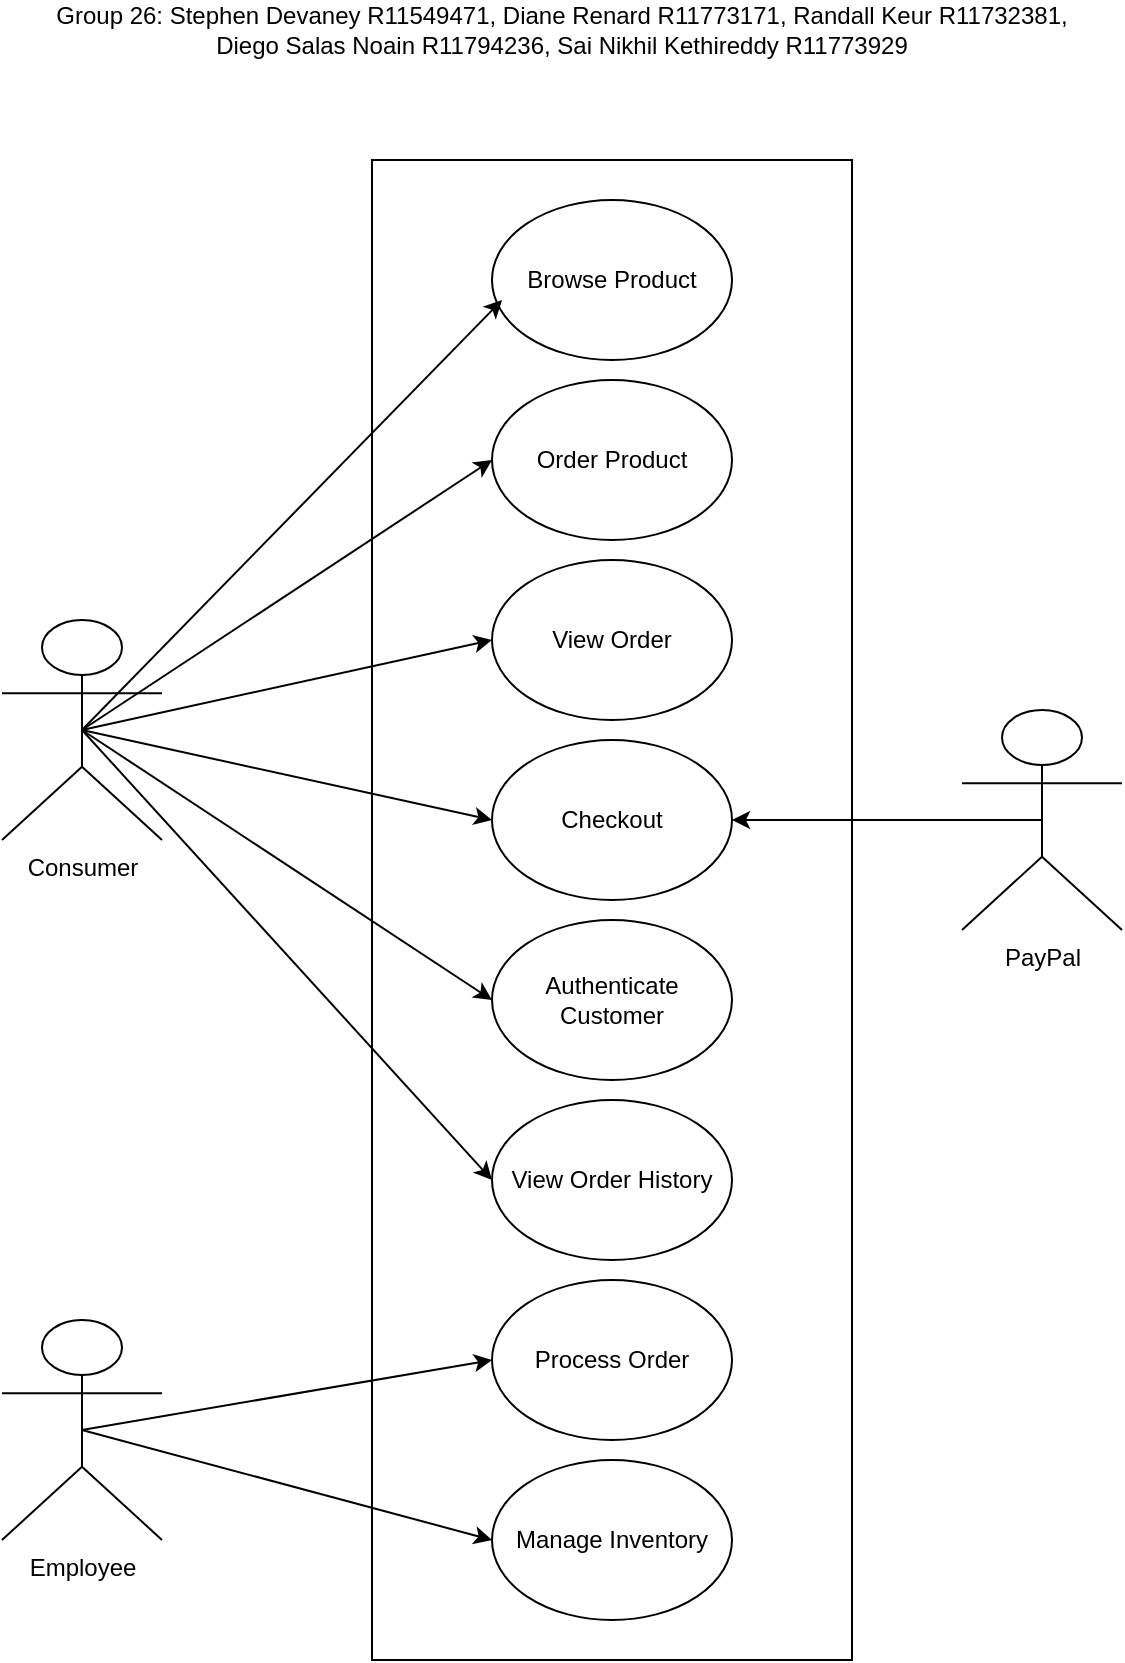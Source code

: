 <mxfile version="21.2.2" type="github" pages="3">
  <diagram name="Use_Case_Diagram" id="ihvqecI2_4nkTstzMAUD">
    <mxGraphModel dx="472" dy="746" grid="1" gridSize="10" guides="1" tooltips="1" connect="1" arrows="1" fold="1" page="1" pageScale="1" pageWidth="850" pageHeight="1100" math="0" shadow="0">
      <root>
        <mxCell id="0" />
        <mxCell id="1" parent="0" />
        <mxCell id="Eigh_kKSX5Gt3kVwFeeu-1" value="" style="group" parent="1" vertex="1" connectable="0">
          <mxGeometry x="305" y="80" width="240" height="750" as="geometry" />
        </mxCell>
        <mxCell id="Eigh_kKSX5Gt3kVwFeeu-2" value="" style="rounded=0;whiteSpace=wrap;html=1;" parent="Eigh_kKSX5Gt3kVwFeeu-1" vertex="1">
          <mxGeometry width="240" height="750" as="geometry" />
        </mxCell>
        <mxCell id="Eigh_kKSX5Gt3kVwFeeu-3" value="Browse Product" style="ellipse;whiteSpace=wrap;html=1;" parent="Eigh_kKSX5Gt3kVwFeeu-1" vertex="1">
          <mxGeometry x="60" y="20" width="120" height="80" as="geometry" />
        </mxCell>
        <mxCell id="Eigh_kKSX5Gt3kVwFeeu-4" value="Order Product" style="ellipse;whiteSpace=wrap;html=1;" parent="Eigh_kKSX5Gt3kVwFeeu-1" vertex="1">
          <mxGeometry x="60" y="110" width="120" height="80" as="geometry" />
        </mxCell>
        <mxCell id="Eigh_kKSX5Gt3kVwFeeu-5" value="View Order" style="ellipse;whiteSpace=wrap;html=1;" parent="Eigh_kKSX5Gt3kVwFeeu-1" vertex="1">
          <mxGeometry x="60" y="200" width="120" height="80" as="geometry" />
        </mxCell>
        <mxCell id="Eigh_kKSX5Gt3kVwFeeu-6" value="Checkout" style="ellipse;whiteSpace=wrap;html=1;" parent="Eigh_kKSX5Gt3kVwFeeu-1" vertex="1">
          <mxGeometry x="60" y="290" width="120" height="80" as="geometry" />
        </mxCell>
        <mxCell id="Eigh_kKSX5Gt3kVwFeeu-7" value="Authenticate Customer" style="ellipse;whiteSpace=wrap;html=1;" parent="Eigh_kKSX5Gt3kVwFeeu-1" vertex="1">
          <mxGeometry x="60" y="380" width="120" height="80" as="geometry" />
        </mxCell>
        <mxCell id="Eigh_kKSX5Gt3kVwFeeu-8" value="View Order History" style="ellipse;whiteSpace=wrap;html=1;" parent="Eigh_kKSX5Gt3kVwFeeu-1" vertex="1">
          <mxGeometry x="60" y="470" width="120" height="80" as="geometry" />
        </mxCell>
        <mxCell id="Eigh_kKSX5Gt3kVwFeeu-9" value="Process Order" style="ellipse;whiteSpace=wrap;html=1;" parent="Eigh_kKSX5Gt3kVwFeeu-1" vertex="1">
          <mxGeometry x="60" y="560" width="120" height="80" as="geometry" />
        </mxCell>
        <mxCell id="Eigh_kKSX5Gt3kVwFeeu-10" value="Manage Inventory" style="ellipse;whiteSpace=wrap;html=1;" parent="Eigh_kKSX5Gt3kVwFeeu-1" vertex="1">
          <mxGeometry x="60" y="650" width="120" height="80" as="geometry" />
        </mxCell>
        <mxCell id="Eigh_kKSX5Gt3kVwFeeu-11" style="rounded=0;orthogonalLoop=1;jettySize=auto;html=1;exitX=0.5;exitY=0.5;exitDx=0;exitDy=0;exitPerimeter=0;entryX=0.042;entryY=0.625;entryDx=0;entryDy=0;entryPerimeter=0;" parent="1" source="Eigh_kKSX5Gt3kVwFeeu-17" target="Eigh_kKSX5Gt3kVwFeeu-3" edge="1">
          <mxGeometry relative="1" as="geometry" />
        </mxCell>
        <mxCell id="Eigh_kKSX5Gt3kVwFeeu-12" style="edgeStyle=none;rounded=0;orthogonalLoop=1;jettySize=auto;html=1;exitX=0.5;exitY=0.5;exitDx=0;exitDy=0;exitPerimeter=0;entryX=0;entryY=0.5;entryDx=0;entryDy=0;" parent="1" source="Eigh_kKSX5Gt3kVwFeeu-17" target="Eigh_kKSX5Gt3kVwFeeu-4" edge="1">
          <mxGeometry relative="1" as="geometry" />
        </mxCell>
        <mxCell id="Eigh_kKSX5Gt3kVwFeeu-13" style="edgeStyle=none;rounded=0;orthogonalLoop=1;jettySize=auto;html=1;exitX=0.5;exitY=0.5;exitDx=0;exitDy=0;exitPerimeter=0;entryX=0;entryY=0.5;entryDx=0;entryDy=0;" parent="1" source="Eigh_kKSX5Gt3kVwFeeu-17" target="Eigh_kKSX5Gt3kVwFeeu-5" edge="1">
          <mxGeometry relative="1" as="geometry" />
        </mxCell>
        <mxCell id="Eigh_kKSX5Gt3kVwFeeu-14" style="edgeStyle=none;rounded=0;orthogonalLoop=1;jettySize=auto;html=1;exitX=0.5;exitY=0.5;exitDx=0;exitDy=0;exitPerimeter=0;entryX=0;entryY=0.5;entryDx=0;entryDy=0;" parent="1" source="Eigh_kKSX5Gt3kVwFeeu-17" target="Eigh_kKSX5Gt3kVwFeeu-6" edge="1">
          <mxGeometry relative="1" as="geometry" />
        </mxCell>
        <mxCell id="Eigh_kKSX5Gt3kVwFeeu-15" style="edgeStyle=none;rounded=0;orthogonalLoop=1;jettySize=auto;html=1;exitX=0.5;exitY=0.5;exitDx=0;exitDy=0;exitPerimeter=0;entryX=0;entryY=0.5;entryDx=0;entryDy=0;" parent="1" source="Eigh_kKSX5Gt3kVwFeeu-17" target="Eigh_kKSX5Gt3kVwFeeu-7" edge="1">
          <mxGeometry relative="1" as="geometry" />
        </mxCell>
        <mxCell id="Eigh_kKSX5Gt3kVwFeeu-16" style="edgeStyle=none;rounded=0;orthogonalLoop=1;jettySize=auto;html=1;exitX=0.5;exitY=0.5;exitDx=0;exitDy=0;exitPerimeter=0;entryX=0;entryY=0.5;entryDx=0;entryDy=0;" parent="1" source="Eigh_kKSX5Gt3kVwFeeu-17" target="Eigh_kKSX5Gt3kVwFeeu-8" edge="1">
          <mxGeometry relative="1" as="geometry" />
        </mxCell>
        <mxCell id="Eigh_kKSX5Gt3kVwFeeu-17" value="Consumer" style="shape=umlActor;verticalLabelPosition=bottom;verticalAlign=top;html=1;outlineConnect=0;" parent="1" vertex="1">
          <mxGeometry x="120" y="310" width="80" height="110" as="geometry" />
        </mxCell>
        <mxCell id="Eigh_kKSX5Gt3kVwFeeu-18" style="edgeStyle=none;rounded=0;orthogonalLoop=1;jettySize=auto;html=1;exitX=0.5;exitY=0.5;exitDx=0;exitDy=0;exitPerimeter=0;entryX=0;entryY=0.5;entryDx=0;entryDy=0;" parent="1" source="Eigh_kKSX5Gt3kVwFeeu-20" target="Eigh_kKSX5Gt3kVwFeeu-9" edge="1">
          <mxGeometry relative="1" as="geometry" />
        </mxCell>
        <mxCell id="Eigh_kKSX5Gt3kVwFeeu-19" style="edgeStyle=none;rounded=0;orthogonalLoop=1;jettySize=auto;html=1;exitX=0.5;exitY=0.5;exitDx=0;exitDy=0;exitPerimeter=0;entryX=0;entryY=0.5;entryDx=0;entryDy=0;" parent="1" source="Eigh_kKSX5Gt3kVwFeeu-20" target="Eigh_kKSX5Gt3kVwFeeu-10" edge="1">
          <mxGeometry relative="1" as="geometry" />
        </mxCell>
        <mxCell id="Eigh_kKSX5Gt3kVwFeeu-20" value="Employee" style="shape=umlActor;verticalLabelPosition=bottom;verticalAlign=top;html=1;outlineConnect=0;" parent="1" vertex="1">
          <mxGeometry x="120" y="660" width="80" height="110" as="geometry" />
        </mxCell>
        <mxCell id="Eigh_kKSX5Gt3kVwFeeu-21" style="edgeStyle=none;rounded=0;orthogonalLoop=1;jettySize=auto;html=1;exitX=0.5;exitY=0.5;exitDx=0;exitDy=0;exitPerimeter=0;entryX=1;entryY=0.5;entryDx=0;entryDy=0;" parent="1" source="Eigh_kKSX5Gt3kVwFeeu-22" target="Eigh_kKSX5Gt3kVwFeeu-6" edge="1">
          <mxGeometry relative="1" as="geometry" />
        </mxCell>
        <mxCell id="Eigh_kKSX5Gt3kVwFeeu-22" value="PayPal" style="shape=umlActor;verticalLabelPosition=bottom;verticalAlign=top;html=1;outlineConnect=0;" parent="1" vertex="1">
          <mxGeometry x="600" y="355" width="80" height="110" as="geometry" />
        </mxCell>
        <mxCell id="HQ1Xj-YZLAnqEoHl_CAz-1" value="Group 26: Stephen Devaney R11549471, Diane Renard R11773171, Randall Keur R11732381, &lt;br&gt;Diego Salas Noain R11794236, Sai Nikhil Kethireddy R11773929" style="text;html=1;strokeColor=none;fillColor=none;align=center;verticalAlign=middle;whiteSpace=wrap;rounded=0;" vertex="1" parent="1">
          <mxGeometry x="120" width="560" height="30" as="geometry" />
        </mxCell>
      </root>
    </mxGraphModel>
  </diagram>
  <diagram id="FrM0P8FgivSYNr9qOQEN" name="DSC">
    <mxGraphModel dx="2284" dy="756" grid="1" gridSize="10" guides="1" tooltips="1" connect="1" arrows="1" fold="1" page="1" pageScale="1" pageWidth="850" pageHeight="1100" math="0" shadow="0">
      <root>
        <mxCell id="0" />
        <mxCell id="1" parent="0" />
        <mxCell id="8mHESQCYsNvko3wfw2c5-1" value="" style="group" parent="1" vertex="1" connectable="0">
          <mxGeometry x="319" y="40" width="160" height="80" as="geometry" />
        </mxCell>
        <mxCell id="8mHESQCYsNvko3wfw2c5-2" value="" style="rounded=0;whiteSpace=wrap;html=1;fillColor=#FFFFFF;" parent="8mHESQCYsNvko3wfw2c5-1" vertex="1">
          <mxGeometry width="160" height="80" as="geometry" />
        </mxCell>
        <mxCell id="8mHESQCYsNvko3wfw2c5-3" value="" style="rounded=0;whiteSpace=wrap;html=1;fillColor=#FFFFFF;" parent="8mHESQCYsNvko3wfw2c5-1" vertex="1">
          <mxGeometry x="6" y="6" width="148" height="68" as="geometry" />
        </mxCell>
        <mxCell id="8mHESQCYsNvko3wfw2c5-4" value="" style="endArrow=none;html=1;rounded=0;entryX=1;entryY=0.25;entryDx=0;entryDy=0;exitX=0;exitY=0.25;exitDx=0;exitDy=0;" parent="8mHESQCYsNvko3wfw2c5-1" source="8mHESQCYsNvko3wfw2c5-3" target="8mHESQCYsNvko3wfw2c5-3" edge="1">
          <mxGeometry width="50" height="50" relative="1" as="geometry">
            <mxPoint x="30" y="80" as="sourcePoint" />
            <mxPoint x="80" y="30" as="targetPoint" />
          </mxGeometry>
        </mxCell>
        <mxCell id="8mHESQCYsNvko3wfw2c5-5" value="Electronic" style="text;html=1;strokeColor=none;fillColor=none;align=center;verticalAlign=middle;whiteSpace=wrap;rounded=0;" parent="8mHESQCYsNvko3wfw2c5-1" vertex="1">
          <mxGeometry x="7" y="7" width="147" height="15" as="geometry" />
        </mxCell>
        <mxCell id="8mHESQCYsNvko3wfw2c5-6" value="Lubbock Supermarket Ecommerce Project" style="text;html=1;strokeColor=none;fillColor=none;align=center;verticalAlign=middle;whiteSpace=wrap;rounded=0;" parent="8mHESQCYsNvko3wfw2c5-1" vertex="1">
          <mxGeometry x="7" y="23" width="147" height="51" as="geometry" />
        </mxCell>
        <mxCell id="8mHESQCYsNvko3wfw2c5-7" value="" style="group" parent="1" vertex="1" connectable="0">
          <mxGeometry x="318" y="200" width="160" height="80" as="geometry" />
        </mxCell>
        <mxCell id="8mHESQCYsNvko3wfw2c5-8" value="" style="rounded=0;whiteSpace=wrap;html=1;fillColor=#FFFFFF;" parent="8mHESQCYsNvko3wfw2c5-7" vertex="1">
          <mxGeometry width="160" height="80" as="geometry" />
        </mxCell>
        <mxCell id="8mHESQCYsNvko3wfw2c5-9" value="" style="rounded=0;whiteSpace=wrap;html=1;fillColor=#FFFFFF;" parent="8mHESQCYsNvko3wfw2c5-7" vertex="1">
          <mxGeometry x="6" y="6" width="148" height="68" as="geometry" />
        </mxCell>
        <mxCell id="8mHESQCYsNvko3wfw2c5-10" value="" style="endArrow=none;html=1;rounded=0;entryX=1;entryY=0.25;entryDx=0;entryDy=0;exitX=0;exitY=0.25;exitDx=0;exitDy=0;" parent="8mHESQCYsNvko3wfw2c5-7" source="8mHESQCYsNvko3wfw2c5-9" target="8mHESQCYsNvko3wfw2c5-9" edge="1">
          <mxGeometry width="50" height="50" relative="1" as="geometry">
            <mxPoint x="30" y="80" as="sourcePoint" />
            <mxPoint x="80" y="30" as="targetPoint" />
          </mxGeometry>
        </mxCell>
        <mxCell id="8mHESQCYsNvko3wfw2c5-11" value="Execute and Control" style="text;html=1;strokeColor=none;fillColor=none;align=center;verticalAlign=middle;whiteSpace=wrap;rounded=0;" parent="8mHESQCYsNvko3wfw2c5-7" vertex="1">
          <mxGeometry x="7" y="7" width="147" height="15" as="geometry" />
        </mxCell>
        <mxCell id="8mHESQCYsNvko3wfw2c5-12" style="edgeStyle=none;rounded=0;orthogonalLoop=1;jettySize=auto;html=1;exitX=1;exitY=0;exitDx=0;exitDy=0;entryX=0.5;entryY=0;entryDx=0;entryDy=0;endArrow=none;endFill=0;" parent="1" source="8mHESQCYsNvko3wfw2c5-13" target="8mHESQCYsNvko3wfw2c5-35" edge="1">
          <mxGeometry relative="1" as="geometry" />
        </mxCell>
        <mxCell id="8mHESQCYsNvko3wfw2c5-13" value="" style="rounded=0;whiteSpace=wrap;html=1;fillColor=#000000;strokeWidth=0;perimeterSpacing=0;gradientColor=default;strokeColor=none;" parent="1" vertex="1">
          <mxGeometry x="-1" y="160" width="799" height="1" as="geometry" />
        </mxCell>
        <mxCell id="8mHESQCYsNvko3wfw2c5-14" style="edgeStyle=none;rounded=0;orthogonalLoop=1;jettySize=auto;html=1;exitX=0.5;exitY=0;exitDx=0;exitDy=0;entryX=0.5;entryY=1;entryDx=0;entryDy=0;endArrow=none;endFill=0;" parent="1" source="8mHESQCYsNvko3wfw2c5-8" target="8mHESQCYsNvko3wfw2c5-13" edge="1">
          <mxGeometry relative="1" as="geometry" />
        </mxCell>
        <mxCell id="8mHESQCYsNvko3wfw2c5-15" style="edgeStyle=none;rounded=0;orthogonalLoop=1;jettySize=auto;html=1;exitX=0.5;exitY=1;exitDx=0;exitDy=0;entryX=0.5;entryY=1;entryDx=0;entryDy=0;endArrow=none;endFill=0;" parent="1" source="8mHESQCYsNvko3wfw2c5-2" target="8mHESQCYsNvko3wfw2c5-13" edge="1">
          <mxGeometry relative="1" as="geometry" />
        </mxCell>
        <mxCell id="8mHESQCYsNvko3wfw2c5-16" value="" style="group" parent="1" vertex="1" connectable="0">
          <mxGeometry x="119" y="200" width="160" height="80" as="geometry" />
        </mxCell>
        <mxCell id="8mHESQCYsNvko3wfw2c5-17" value="" style="rounded=0;whiteSpace=wrap;html=1;fillColor=#FFFFFF;" parent="8mHESQCYsNvko3wfw2c5-16" vertex="1">
          <mxGeometry width="160" height="80" as="geometry" />
        </mxCell>
        <mxCell id="8mHESQCYsNvko3wfw2c5-18" value="" style="rounded=0;whiteSpace=wrap;html=1;fillColor=#FFFFFF;" parent="8mHESQCYsNvko3wfw2c5-16" vertex="1">
          <mxGeometry x="6" y="6" width="148" height="68" as="geometry" />
        </mxCell>
        <mxCell id="8mHESQCYsNvko3wfw2c5-19" value="" style="endArrow=none;html=1;rounded=0;entryX=1;entryY=0.25;entryDx=0;entryDy=0;exitX=0;exitY=0.25;exitDx=0;exitDy=0;" parent="8mHESQCYsNvko3wfw2c5-16" source="8mHESQCYsNvko3wfw2c5-18" target="8mHESQCYsNvko3wfw2c5-18" edge="1">
          <mxGeometry width="50" height="50" relative="1" as="geometry">
            <mxPoint x="30" y="80" as="sourcePoint" />
            <mxPoint x="80" y="30" as="targetPoint" />
          </mxGeometry>
        </mxCell>
        <mxCell id="8mHESQCYsNvko3wfw2c5-20" value="Project Charter and Plan" style="text;html=1;strokeColor=none;fillColor=none;align=center;verticalAlign=middle;whiteSpace=wrap;rounded=0;" parent="8mHESQCYsNvko3wfw2c5-16" vertex="1">
          <mxGeometry x="7" y="7" width="147" height="15" as="geometry" />
        </mxCell>
        <mxCell id="8mHESQCYsNvko3wfw2c5-21" value="1 Project Charter &lt;br&gt;2 Project Plan" style="text;html=1;strokeColor=none;fillColor=none;align=center;verticalAlign=middle;whiteSpace=wrap;rounded=0;" parent="8mHESQCYsNvko3wfw2c5-16" vertex="1">
          <mxGeometry x="7" y="23" width="147" height="51" as="geometry" />
        </mxCell>
        <mxCell id="8mHESQCYsNvko3wfw2c5-22" value="" style="group" parent="1" vertex="1" connectable="0">
          <mxGeometry x="-81" y="201" width="160" height="80" as="geometry" />
        </mxCell>
        <mxCell id="8mHESQCYsNvko3wfw2c5-23" value="" style="rounded=0;whiteSpace=wrap;html=1;fillColor=#FFFFFF;" parent="8mHESQCYsNvko3wfw2c5-22" vertex="1">
          <mxGeometry width="160" height="80" as="geometry" />
        </mxCell>
        <mxCell id="8mHESQCYsNvko3wfw2c5-24" value="" style="rounded=0;whiteSpace=wrap;html=1;fillColor=#FFFFFF;" parent="8mHESQCYsNvko3wfw2c5-22" vertex="1">
          <mxGeometry x="6" y="6" width="148" height="68" as="geometry" />
        </mxCell>
        <mxCell id="8mHESQCYsNvko3wfw2c5-25" value="" style="endArrow=none;html=1;rounded=0;entryX=1;entryY=0.25;entryDx=0;entryDy=0;exitX=0;exitY=0.25;exitDx=0;exitDy=0;" parent="8mHESQCYsNvko3wfw2c5-22" source="8mHESQCYsNvko3wfw2c5-24" target="8mHESQCYsNvko3wfw2c5-24" edge="1">
          <mxGeometry width="50" height="50" relative="1" as="geometry">
            <mxPoint x="30" y="80" as="sourcePoint" />
            <mxPoint x="80" y="30" as="targetPoint" />
          </mxGeometry>
        </mxCell>
        <mxCell id="8mHESQCYsNvko3wfw2c5-26" value="&lt;font style=&quot;font-size: 11px;&quot;&gt;Initialize and Conceptualize&lt;/font&gt;" style="text;html=1;strokeColor=none;fillColor=none;align=center;verticalAlign=middle;whiteSpace=wrap;rounded=0;" parent="8mHESQCYsNvko3wfw2c5-22" vertex="1">
          <mxGeometry x="7" y="7" width="147" height="15" as="geometry" />
        </mxCell>
        <mxCell id="8mHESQCYsNvko3wfw2c5-27" value="1 Business Case" style="text;html=1;strokeColor=none;fillColor=none;align=center;verticalAlign=middle;whiteSpace=wrap;rounded=0;" parent="8mHESQCYsNvko3wfw2c5-22" vertex="1">
          <mxGeometry x="7" y="23" width="147" height="51" as="geometry" />
        </mxCell>
        <mxCell id="8mHESQCYsNvko3wfw2c5-28" value="" style="group" parent="1" vertex="1" connectable="0">
          <mxGeometry x="519" y="200" width="160" height="80" as="geometry" />
        </mxCell>
        <mxCell id="8mHESQCYsNvko3wfw2c5-29" value="" style="rounded=0;whiteSpace=wrap;html=1;fillColor=#FFFFFF;" parent="8mHESQCYsNvko3wfw2c5-28" vertex="1">
          <mxGeometry width="160" height="80" as="geometry" />
        </mxCell>
        <mxCell id="8mHESQCYsNvko3wfw2c5-30" value="" style="rounded=0;whiteSpace=wrap;html=1;fillColor=#FFFFFF;" parent="8mHESQCYsNvko3wfw2c5-28" vertex="1">
          <mxGeometry x="6" y="6" width="148" height="68" as="geometry" />
        </mxCell>
        <mxCell id="8mHESQCYsNvko3wfw2c5-31" value="" style="endArrow=none;html=1;rounded=0;entryX=1;entryY=0.25;entryDx=0;entryDy=0;exitX=0;exitY=0.25;exitDx=0;exitDy=0;" parent="8mHESQCYsNvko3wfw2c5-28" source="8mHESQCYsNvko3wfw2c5-30" target="8mHESQCYsNvko3wfw2c5-30" edge="1">
          <mxGeometry width="50" height="50" relative="1" as="geometry">
            <mxPoint x="30" y="80" as="sourcePoint" />
            <mxPoint x="80" y="30" as="targetPoint" />
          </mxGeometry>
        </mxCell>
        <mxCell id="8mHESQCYsNvko3wfw2c5-32" value="Close Project" style="text;html=1;strokeColor=none;fillColor=none;align=center;verticalAlign=middle;whiteSpace=wrap;rounded=0;" parent="8mHESQCYsNvko3wfw2c5-28" vertex="1">
          <mxGeometry x="7" y="7" width="147" height="15" as="geometry" />
        </mxCell>
        <mxCell id="8mHESQCYsNvko3wfw2c5-33" value="1 Final Project Report&lt;br&gt;2 Formal Acceptance" style="text;html=1;strokeColor=none;fillColor=none;align=center;verticalAlign=middle;whiteSpace=wrap;rounded=0;" parent="8mHESQCYsNvko3wfw2c5-28" vertex="1">
          <mxGeometry x="7" y="23" width="147" height="51" as="geometry" />
        </mxCell>
        <mxCell id="8mHESQCYsNvko3wfw2c5-34" value="" style="group" parent="1" vertex="1" connectable="0">
          <mxGeometry x="718" y="201" width="155" height="80" as="geometry" />
        </mxCell>
        <mxCell id="8mHESQCYsNvko3wfw2c5-35" value="" style="rounded=0;whiteSpace=wrap;html=1;fillColor=#FFFFFF;" parent="8mHESQCYsNvko3wfw2c5-34" vertex="1">
          <mxGeometry width="160" height="80" as="geometry" />
        </mxCell>
        <mxCell id="8mHESQCYsNvko3wfw2c5-36" value="" style="rounded=0;whiteSpace=wrap;html=1;fillColor=#FFFFFF;" parent="8mHESQCYsNvko3wfw2c5-34" vertex="1">
          <mxGeometry x="6" y="6" width="148" height="68" as="geometry" />
        </mxCell>
        <mxCell id="8mHESQCYsNvko3wfw2c5-37" value="" style="endArrow=none;html=1;rounded=0;entryX=1;entryY=0.25;entryDx=0;entryDy=0;exitX=0;exitY=0.25;exitDx=0;exitDy=0;" parent="8mHESQCYsNvko3wfw2c5-34" source="8mHESQCYsNvko3wfw2c5-36" target="8mHESQCYsNvko3wfw2c5-36" edge="1">
          <mxGeometry width="50" height="50" relative="1" as="geometry">
            <mxPoint x="30" y="80" as="sourcePoint" />
            <mxPoint x="80" y="30" as="targetPoint" />
          </mxGeometry>
        </mxCell>
        <mxCell id="8mHESQCYsNvko3wfw2c5-38" value="Evaluate Project Success" style="text;html=1;strokeColor=none;fillColor=none;align=center;verticalAlign=middle;whiteSpace=wrap;rounded=0;" parent="8mHESQCYsNvko3wfw2c5-34" vertex="1">
          <mxGeometry x="7" y="7" width="147" height="15" as="geometry" />
        </mxCell>
        <mxCell id="8mHESQCYsNvko3wfw2c5-39" value="1 Project Evaluations" style="text;html=1;strokeColor=none;fillColor=none;align=center;verticalAlign=middle;whiteSpace=wrap;rounded=0;" parent="8mHESQCYsNvko3wfw2c5-34" vertex="1">
          <mxGeometry x="7" y="23" width="147" height="51" as="geometry" />
        </mxCell>
        <mxCell id="8mHESQCYsNvko3wfw2c5-40" style="edgeStyle=none;rounded=0;orthogonalLoop=1;jettySize=auto;html=1;exitX=0.5;exitY=0;exitDx=0;exitDy=0;entryX=0;entryY=0.5;entryDx=0;entryDy=0;endArrow=none;endFill=0;" parent="1" source="8mHESQCYsNvko3wfw2c5-23" target="8mHESQCYsNvko3wfw2c5-13" edge="1">
          <mxGeometry relative="1" as="geometry" />
        </mxCell>
        <mxCell id="8mHESQCYsNvko3wfw2c5-41" style="edgeStyle=none;rounded=0;orthogonalLoop=1;jettySize=auto;html=1;exitX=0.5;exitY=0;exitDx=0;exitDy=0;entryX=0.75;entryY=0;entryDx=0;entryDy=0;endArrow=none;endFill=0;" parent="1" source="8mHESQCYsNvko3wfw2c5-32" target="8mHESQCYsNvko3wfw2c5-13" edge="1">
          <mxGeometry relative="1" as="geometry" />
        </mxCell>
        <mxCell id="8mHESQCYsNvko3wfw2c5-42" style="edgeStyle=none;rounded=0;orthogonalLoop=1;jettySize=auto;html=1;exitX=0.5;exitY=0;exitDx=0;exitDy=0;entryX=0.25;entryY=1;entryDx=0;entryDy=0;endArrow=none;endFill=0;" parent="1" source="8mHESQCYsNvko3wfw2c5-17" target="8mHESQCYsNvko3wfw2c5-13" edge="1">
          <mxGeometry relative="1" as="geometry" />
        </mxCell>
        <mxCell id="8mHESQCYsNvko3wfw2c5-43" value="" style="group" parent="1" vertex="1" connectable="0">
          <mxGeometry x="-280" y="360" width="160" height="80" as="geometry" />
        </mxCell>
        <mxCell id="8mHESQCYsNvko3wfw2c5-44" value="" style="rounded=0;whiteSpace=wrap;html=1;fillColor=#FFFFFF;" parent="8mHESQCYsNvko3wfw2c5-43" vertex="1">
          <mxGeometry width="160" height="80" as="geometry" />
        </mxCell>
        <mxCell id="8mHESQCYsNvko3wfw2c5-45" value="" style="rounded=0;whiteSpace=wrap;html=1;fillColor=#FFFFFF;" parent="8mHESQCYsNvko3wfw2c5-43" vertex="1">
          <mxGeometry x="6" y="6" width="148" height="68" as="geometry" />
        </mxCell>
        <mxCell id="8mHESQCYsNvko3wfw2c5-46" value="" style="endArrow=none;html=1;rounded=0;entryX=1;entryY=0.25;entryDx=0;entryDy=0;exitX=0;exitY=0.25;exitDx=0;exitDy=0;" parent="8mHESQCYsNvko3wfw2c5-43" source="8mHESQCYsNvko3wfw2c5-45" target="8mHESQCYsNvko3wfw2c5-45" edge="1">
          <mxGeometry width="50" height="50" relative="1" as="geometry">
            <mxPoint x="30" y="80" as="sourcePoint" />
            <mxPoint x="80" y="30" as="targetPoint" />
          </mxGeometry>
        </mxCell>
        <mxCell id="8mHESQCYsNvko3wfw2c5-47" value="&lt;font style=&quot;font-size: 11px;&quot;&gt;Requirements Specification&lt;/font&gt;" style="text;html=1;strokeColor=none;fillColor=none;align=center;verticalAlign=middle;whiteSpace=wrap;rounded=0;" parent="8mHESQCYsNvko3wfw2c5-43" vertex="1">
          <mxGeometry x="7" y="7" width="147" height="15" as="geometry" />
        </mxCell>
        <mxCell id="8mHESQCYsNvko3wfw2c5-48" value="1 Software Requirements Specification Report" style="text;html=1;strokeColor=none;fillColor=none;align=center;verticalAlign=middle;whiteSpace=wrap;rounded=0;" parent="8mHESQCYsNvko3wfw2c5-43" vertex="1">
          <mxGeometry x="7" y="23" width="147" height="51" as="geometry" />
        </mxCell>
        <mxCell id="8mHESQCYsNvko3wfw2c5-49" value="" style="rounded=0;whiteSpace=wrap;html=1;fillColor=#000000;strokeWidth=0;perimeterSpacing=0;gradientColor=default;strokeColor=none;" parent="1" vertex="1">
          <mxGeometry x="-200" y="320" width="1400" height="1" as="geometry" />
        </mxCell>
        <mxCell id="8mHESQCYsNvko3wfw2c5-50" value="" style="group" parent="1" vertex="1" connectable="0">
          <mxGeometry x="-81" y="361" width="160" height="80" as="geometry" />
        </mxCell>
        <mxCell id="8mHESQCYsNvko3wfw2c5-51" value="" style="rounded=0;whiteSpace=wrap;html=1;fillColor=#FFFFFF;" parent="8mHESQCYsNvko3wfw2c5-50" vertex="1">
          <mxGeometry width="160" height="80" as="geometry" />
        </mxCell>
        <mxCell id="8mHESQCYsNvko3wfw2c5-52" value="" style="rounded=0;whiteSpace=wrap;html=1;fillColor=#FFFFFF;" parent="8mHESQCYsNvko3wfw2c5-50" vertex="1">
          <mxGeometry x="6" y="6" width="148" height="68" as="geometry" />
        </mxCell>
        <mxCell id="8mHESQCYsNvko3wfw2c5-53" value="" style="endArrow=none;html=1;rounded=0;entryX=1;entryY=0.25;entryDx=0;entryDy=0;exitX=0;exitY=0.25;exitDx=0;exitDy=0;" parent="8mHESQCYsNvko3wfw2c5-50" source="8mHESQCYsNvko3wfw2c5-52" target="8mHESQCYsNvko3wfw2c5-52" edge="1">
          <mxGeometry width="50" height="50" relative="1" as="geometry">
            <mxPoint x="30" y="80" as="sourcePoint" />
            <mxPoint x="80" y="30" as="targetPoint" />
          </mxGeometry>
        </mxCell>
        <mxCell id="8mHESQCYsNvko3wfw2c5-54" value="Software Discovery" style="text;html=1;strokeColor=none;fillColor=none;align=center;verticalAlign=middle;whiteSpace=wrap;rounded=0;" parent="8mHESQCYsNvko3wfw2c5-50" vertex="1">
          <mxGeometry x="7" y="7" width="147" height="15" as="geometry" />
        </mxCell>
        <mxCell id="8mHESQCYsNvko3wfw2c5-55" value="1 Proposal Document (summarizing previous software)" style="text;html=1;strokeColor=none;fillColor=none;align=center;verticalAlign=middle;whiteSpace=wrap;rounded=0;" parent="8mHESQCYsNvko3wfw2c5-50" vertex="1">
          <mxGeometry x="7" y="23" width="147" height="51" as="geometry" />
        </mxCell>
        <mxCell id="8mHESQCYsNvko3wfw2c5-56" value="" style="group" parent="1" vertex="1" connectable="0">
          <mxGeometry x="120" y="360" width="160" height="80" as="geometry" />
        </mxCell>
        <mxCell id="8mHESQCYsNvko3wfw2c5-57" value="" style="rounded=0;whiteSpace=wrap;html=1;fillColor=#FFFFFF;" parent="8mHESQCYsNvko3wfw2c5-56" vertex="1">
          <mxGeometry width="160" height="80" as="geometry" />
        </mxCell>
        <mxCell id="8mHESQCYsNvko3wfw2c5-58" value="" style="rounded=0;whiteSpace=wrap;html=1;fillColor=#FFFFFF;" parent="8mHESQCYsNvko3wfw2c5-56" vertex="1">
          <mxGeometry x="6" y="6" width="148" height="68" as="geometry" />
        </mxCell>
        <mxCell id="8mHESQCYsNvko3wfw2c5-59" value="" style="endArrow=none;html=1;rounded=0;entryX=1;entryY=0.25;entryDx=0;entryDy=0;exitX=0;exitY=0.25;exitDx=0;exitDy=0;" parent="8mHESQCYsNvko3wfw2c5-56" source="8mHESQCYsNvko3wfw2c5-58" target="8mHESQCYsNvko3wfw2c5-58" edge="1">
          <mxGeometry width="50" height="50" relative="1" as="geometry">
            <mxPoint x="30" y="80" as="sourcePoint" />
            <mxPoint x="80" y="30" as="targetPoint" />
          </mxGeometry>
        </mxCell>
        <mxCell id="8mHESQCYsNvko3wfw2c5-60" value="Software Evaluation" style="text;html=1;strokeColor=none;fillColor=none;align=center;verticalAlign=middle;whiteSpace=wrap;rounded=0;" parent="8mHESQCYsNvko3wfw2c5-56" vertex="1">
          <mxGeometry x="7" y="7" width="147" height="15" as="geometry" />
        </mxCell>
        <mxCell id="8mHESQCYsNvko3wfw2c5-61" value="1 Re-use Software Evaluations" style="text;html=1;strokeColor=none;fillColor=none;align=center;verticalAlign=middle;whiteSpace=wrap;rounded=0;" parent="8mHESQCYsNvko3wfw2c5-56" vertex="1">
          <mxGeometry x="7" y="23" width="147" height="51" as="geometry" />
        </mxCell>
        <mxCell id="8mHESQCYsNvko3wfw2c5-62" value="" style="group" parent="1" vertex="1" connectable="0">
          <mxGeometry x="318" y="360" width="160" height="80" as="geometry" />
        </mxCell>
        <mxCell id="8mHESQCYsNvko3wfw2c5-63" value="" style="rounded=0;whiteSpace=wrap;html=1;fillColor=#FFFFFF;" parent="8mHESQCYsNvko3wfw2c5-62" vertex="1">
          <mxGeometry width="160" height="80" as="geometry" />
        </mxCell>
        <mxCell id="8mHESQCYsNvko3wfw2c5-64" value="" style="rounded=0;whiteSpace=wrap;html=1;fillColor=#FFFFFF;" parent="8mHESQCYsNvko3wfw2c5-62" vertex="1">
          <mxGeometry x="6" y="6" width="148" height="68" as="geometry" />
        </mxCell>
        <mxCell id="8mHESQCYsNvko3wfw2c5-65" value="" style="endArrow=none;html=1;rounded=0;entryX=1;entryY=0.25;entryDx=0;entryDy=0;exitX=0;exitY=0.25;exitDx=0;exitDy=0;" parent="8mHESQCYsNvko3wfw2c5-62" source="8mHESQCYsNvko3wfw2c5-64" target="8mHESQCYsNvko3wfw2c5-64" edge="1">
          <mxGeometry width="50" height="50" relative="1" as="geometry">
            <mxPoint x="30" y="80" as="sourcePoint" />
            <mxPoint x="80" y="30" as="targetPoint" />
          </mxGeometry>
        </mxCell>
        <mxCell id="8mHESQCYsNvko3wfw2c5-66" value="Requirements Refinement" style="text;html=1;strokeColor=none;fillColor=none;align=center;verticalAlign=middle;whiteSpace=wrap;rounded=0;" parent="8mHESQCYsNvko3wfw2c5-62" vertex="1">
          <mxGeometry x="7" y="7" width="147" height="15" as="geometry" />
        </mxCell>
        <mxCell id="8mHESQCYsNvko3wfw2c5-67" value="1 Updated and Annotated Software Requirements and Specification Report" style="text;html=1;strokeColor=none;fillColor=none;align=center;verticalAlign=middle;whiteSpace=wrap;rounded=0;" parent="8mHESQCYsNvko3wfw2c5-62" vertex="1">
          <mxGeometry x="7" y="23" width="147" height="51" as="geometry" />
        </mxCell>
        <mxCell id="8mHESQCYsNvko3wfw2c5-68" value="" style="group" parent="1" vertex="1" connectable="0">
          <mxGeometry x="519" y="360" width="160" height="80" as="geometry" />
        </mxCell>
        <mxCell id="8mHESQCYsNvko3wfw2c5-69" value="" style="rounded=0;whiteSpace=wrap;html=1;fillColor=#FFFFFF;" parent="8mHESQCYsNvko3wfw2c5-68" vertex="1">
          <mxGeometry width="160" height="80" as="geometry" />
        </mxCell>
        <mxCell id="8mHESQCYsNvko3wfw2c5-70" value="" style="rounded=0;whiteSpace=wrap;html=1;fillColor=#FFFFFF;" parent="8mHESQCYsNvko3wfw2c5-68" vertex="1">
          <mxGeometry x="6" y="6" width="148" height="68" as="geometry" />
        </mxCell>
        <mxCell id="8mHESQCYsNvko3wfw2c5-71" value="" style="endArrow=none;html=1;rounded=0;entryX=1;entryY=0.25;entryDx=0;entryDy=0;exitX=0;exitY=0.25;exitDx=0;exitDy=0;" parent="8mHESQCYsNvko3wfw2c5-68" source="8mHESQCYsNvko3wfw2c5-70" target="8mHESQCYsNvko3wfw2c5-70" edge="1">
          <mxGeometry width="50" height="50" relative="1" as="geometry">
            <mxPoint x="30" y="80" as="sourcePoint" />
            <mxPoint x="80" y="30" as="targetPoint" />
          </mxGeometry>
        </mxCell>
        <mxCell id="8mHESQCYsNvko3wfw2c5-72" value="&lt;font style=&quot;font-size: 11px;&quot;&gt;Configure Application System&lt;/font&gt;" style="text;html=1;strokeColor=none;fillColor=none;align=center;verticalAlign=middle;whiteSpace=wrap;rounded=0;" parent="8mHESQCYsNvko3wfw2c5-68" vertex="1">
          <mxGeometry x="7" y="7" width="147" height="15" as="geometry" />
        </mxCell>
        <mxCell id="8mHESQCYsNvko3wfw2c5-73" value="1 Develop and Maintenance Code" style="text;html=1;strokeColor=none;fillColor=none;align=center;verticalAlign=middle;whiteSpace=wrap;rounded=0;" parent="8mHESQCYsNvko3wfw2c5-68" vertex="1">
          <mxGeometry x="7" y="23" width="147" height="51" as="geometry" />
        </mxCell>
        <mxCell id="8mHESQCYsNvko3wfw2c5-74" value="" style="group" parent="1" vertex="1" connectable="0">
          <mxGeometry x="720" y="360" width="160" height="80" as="geometry" />
        </mxCell>
        <mxCell id="8mHESQCYsNvko3wfw2c5-75" value="" style="rounded=0;whiteSpace=wrap;html=1;fillColor=#FFFFFF;" parent="8mHESQCYsNvko3wfw2c5-74" vertex="1">
          <mxGeometry width="160" height="80" as="geometry" />
        </mxCell>
        <mxCell id="8mHESQCYsNvko3wfw2c5-76" value="" style="rounded=0;whiteSpace=wrap;html=1;fillColor=#FFFFFF;" parent="8mHESQCYsNvko3wfw2c5-74" vertex="1">
          <mxGeometry x="6" y="6" width="148" height="68" as="geometry" />
        </mxCell>
        <mxCell id="8mHESQCYsNvko3wfw2c5-77" value="" style="endArrow=none;html=1;rounded=0;entryX=1;entryY=0.25;entryDx=0;entryDy=0;exitX=0;exitY=0.25;exitDx=0;exitDy=0;" parent="8mHESQCYsNvko3wfw2c5-74" source="8mHESQCYsNvko3wfw2c5-76" target="8mHESQCYsNvko3wfw2c5-76" edge="1">
          <mxGeometry width="50" height="50" relative="1" as="geometry">
            <mxPoint x="30" y="80" as="sourcePoint" />
            <mxPoint x="80" y="30" as="targetPoint" />
          </mxGeometry>
        </mxCell>
        <mxCell id="8mHESQCYsNvko3wfw2c5-78" value="Adapt Components" style="text;html=1;strokeColor=none;fillColor=none;align=center;verticalAlign=middle;whiteSpace=wrap;rounded=0;" parent="8mHESQCYsNvko3wfw2c5-74" vertex="1">
          <mxGeometry x="7" y="7" width="147" height="15" as="geometry" />
        </mxCell>
        <mxCell id="8mHESQCYsNvko3wfw2c5-79" value="1 modified code of re-used components&lt;br&gt;2 Test results" style="text;html=1;strokeColor=none;fillColor=none;align=center;verticalAlign=middle;whiteSpace=wrap;rounded=0;" parent="8mHESQCYsNvko3wfw2c5-74" vertex="1">
          <mxGeometry x="7" y="23" width="147" height="51" as="geometry" />
        </mxCell>
        <mxCell id="8mHESQCYsNvko3wfw2c5-80" value="" style="group" parent="1" vertex="1" connectable="0">
          <mxGeometry x="920" y="360" width="160" height="80" as="geometry" />
        </mxCell>
        <mxCell id="8mHESQCYsNvko3wfw2c5-81" value="" style="rounded=0;whiteSpace=wrap;html=1;fillColor=#FFFFFF;" parent="8mHESQCYsNvko3wfw2c5-80" vertex="1">
          <mxGeometry width="160" height="80" as="geometry" />
        </mxCell>
        <mxCell id="8mHESQCYsNvko3wfw2c5-82" value="" style="rounded=0;whiteSpace=wrap;html=1;fillColor=#FFFFFF;" parent="8mHESQCYsNvko3wfw2c5-80" vertex="1">
          <mxGeometry x="6" y="6" width="148" height="68" as="geometry" />
        </mxCell>
        <mxCell id="8mHESQCYsNvko3wfw2c5-83" value="" style="endArrow=none;html=1;rounded=0;entryX=1;entryY=0.25;entryDx=0;entryDy=0;exitX=0;exitY=0.25;exitDx=0;exitDy=0;" parent="8mHESQCYsNvko3wfw2c5-80" source="8mHESQCYsNvko3wfw2c5-82" target="8mHESQCYsNvko3wfw2c5-82" edge="1">
          <mxGeometry width="50" height="50" relative="1" as="geometry">
            <mxPoint x="30" y="80" as="sourcePoint" />
            <mxPoint x="80" y="30" as="targetPoint" />
          </mxGeometry>
        </mxCell>
        <mxCell id="8mHESQCYsNvko3wfw2c5-84" value="Develop New Components" style="text;html=1;strokeColor=none;fillColor=none;align=center;verticalAlign=middle;whiteSpace=wrap;rounded=0;" parent="8mHESQCYsNvko3wfw2c5-80" vertex="1">
          <mxGeometry x="7" y="7" width="147" height="15" as="geometry" />
        </mxCell>
        <mxCell id="8mHESQCYsNvko3wfw2c5-85" value="1&amp;nbsp;newly created code&lt;br&gt;2 Test results" style="text;html=1;strokeColor=none;fillColor=none;align=center;verticalAlign=middle;whiteSpace=wrap;rounded=0;" parent="8mHESQCYsNvko3wfw2c5-80" vertex="1">
          <mxGeometry x="7" y="23" width="147" height="51" as="geometry" />
        </mxCell>
        <mxCell id="8mHESQCYsNvko3wfw2c5-86" value="" style="group" parent="1" vertex="1" connectable="0">
          <mxGeometry x="1120" y="360" width="160" height="80" as="geometry" />
        </mxCell>
        <mxCell id="8mHESQCYsNvko3wfw2c5-87" value="" style="rounded=0;whiteSpace=wrap;html=1;fillColor=#FFFFFF;" parent="8mHESQCYsNvko3wfw2c5-86" vertex="1">
          <mxGeometry width="160" height="80" as="geometry" />
        </mxCell>
        <mxCell id="8mHESQCYsNvko3wfw2c5-88" value="" style="rounded=0;whiteSpace=wrap;html=1;fillColor=#FFFFFF;" parent="8mHESQCYsNvko3wfw2c5-86" vertex="1">
          <mxGeometry x="6" y="6" width="148" height="68" as="geometry" />
        </mxCell>
        <mxCell id="8mHESQCYsNvko3wfw2c5-89" value="" style="endArrow=none;html=1;rounded=0;entryX=1;entryY=0.25;entryDx=0;entryDy=0;exitX=0;exitY=0.25;exitDx=0;exitDy=0;" parent="8mHESQCYsNvko3wfw2c5-86" source="8mHESQCYsNvko3wfw2c5-88" target="8mHESQCYsNvko3wfw2c5-88" edge="1">
          <mxGeometry width="50" height="50" relative="1" as="geometry">
            <mxPoint x="30" y="80" as="sourcePoint" />
            <mxPoint x="80" y="30" as="targetPoint" />
          </mxGeometry>
        </mxCell>
        <mxCell id="8mHESQCYsNvko3wfw2c5-90" value="Integrate System" style="text;html=1;strokeColor=none;fillColor=none;align=center;verticalAlign=middle;whiteSpace=wrap;rounded=0;" parent="8mHESQCYsNvko3wfw2c5-86" vertex="1">
          <mxGeometry x="7" y="7" width="147" height="15" as="geometry" />
        </mxCell>
        <mxCell id="8mHESQCYsNvko3wfw2c5-91" value="1 Integrated Software&lt;br&gt;2 LS App Software&lt;br&gt;3 Software Documentation" style="text;html=1;strokeColor=none;fillColor=none;align=center;verticalAlign=middle;whiteSpace=wrap;rounded=0;" parent="8mHESQCYsNvko3wfw2c5-86" vertex="1">
          <mxGeometry x="7" y="23" width="147" height="51" as="geometry" />
        </mxCell>
        <mxCell id="8mHESQCYsNvko3wfw2c5-92" style="edgeStyle=none;rounded=0;orthogonalLoop=1;jettySize=auto;html=1;exitX=0.5;exitY=0;exitDx=0;exitDy=0;entryX=0;entryY=0.5;entryDx=0;entryDy=0;fontSize=11;endArrow=none;endFill=0;" parent="1" source="8mHESQCYsNvko3wfw2c5-44" target="8mHESQCYsNvko3wfw2c5-49" edge="1">
          <mxGeometry relative="1" as="geometry" />
        </mxCell>
        <mxCell id="8mHESQCYsNvko3wfw2c5-93" style="edgeStyle=none;rounded=0;orthogonalLoop=1;jettySize=auto;html=1;exitX=0.5;exitY=0;exitDx=0;exitDy=0;entryX=1;entryY=0;entryDx=0;entryDy=0;fontSize=11;endArrow=none;endFill=0;" parent="1" source="8mHESQCYsNvko3wfw2c5-87" target="8mHESQCYsNvko3wfw2c5-49" edge="1">
          <mxGeometry relative="1" as="geometry" />
        </mxCell>
        <mxCell id="8mHESQCYsNvko3wfw2c5-94" style="edgeStyle=none;rounded=0;orthogonalLoop=1;jettySize=auto;html=1;exitX=0.5;exitY=0;exitDx=0;exitDy=0;entryX=0.142;entryY=0;entryDx=0;entryDy=0;entryPerimeter=0;fontSize=11;endArrow=none;endFill=0;" parent="1" source="8mHESQCYsNvko3wfw2c5-51" target="8mHESQCYsNvko3wfw2c5-49" edge="1">
          <mxGeometry relative="1" as="geometry" />
        </mxCell>
        <mxCell id="8mHESQCYsNvko3wfw2c5-95" style="edgeStyle=none;rounded=0;orthogonalLoop=1;jettySize=auto;html=1;exitX=0.5;exitY=0;exitDx=0;exitDy=0;entryX=0.286;entryY=0;entryDx=0;entryDy=0;entryPerimeter=0;fontSize=11;endArrow=none;endFill=0;" parent="1" source="8mHESQCYsNvko3wfw2c5-57" target="8mHESQCYsNvko3wfw2c5-49" edge="1">
          <mxGeometry relative="1" as="geometry" />
        </mxCell>
        <mxCell id="8mHESQCYsNvko3wfw2c5-96" style="edgeStyle=none;rounded=0;orthogonalLoop=1;jettySize=auto;html=1;exitX=0.5;exitY=0;exitDx=0;exitDy=0;fontSize=11;endArrow=none;endFill=0;entryX=0.427;entryY=1;entryDx=0;entryDy=0;entryPerimeter=0;" parent="1" source="8mHESQCYsNvko3wfw2c5-63" target="8mHESQCYsNvko3wfw2c5-49" edge="1">
          <mxGeometry relative="1" as="geometry">
            <mxPoint x="399" y="330" as="targetPoint" />
          </mxGeometry>
        </mxCell>
        <mxCell id="8mHESQCYsNvko3wfw2c5-97" style="edgeStyle=none;rounded=0;orthogonalLoop=1;jettySize=auto;html=1;exitX=0.5;exitY=0;exitDx=0;exitDy=0;entryX=0.571;entryY=0;entryDx=0;entryDy=0;entryPerimeter=0;fontSize=11;endArrow=none;endFill=0;" parent="1" source="8mHESQCYsNvko3wfw2c5-69" target="8mHESQCYsNvko3wfw2c5-49" edge="1">
          <mxGeometry relative="1" as="geometry" />
        </mxCell>
        <mxCell id="8mHESQCYsNvko3wfw2c5-98" style="edgeStyle=none;rounded=0;orthogonalLoop=1;jettySize=auto;html=1;exitX=0.5;exitY=0;exitDx=0;exitDy=0;entryX=0.714;entryY=-1;entryDx=0;entryDy=0;entryPerimeter=0;fontSize=11;endArrow=none;endFill=0;" parent="1" source="8mHESQCYsNvko3wfw2c5-75" target="8mHESQCYsNvko3wfw2c5-49" edge="1">
          <mxGeometry relative="1" as="geometry" />
        </mxCell>
        <mxCell id="8mHESQCYsNvko3wfw2c5-99" style="edgeStyle=none;rounded=0;orthogonalLoop=1;jettySize=auto;html=1;exitX=0.5;exitY=0;exitDx=0;exitDy=0;entryX=0.857;entryY=1;entryDx=0;entryDy=0;entryPerimeter=0;fontSize=11;endArrow=none;endFill=0;" parent="1" source="8mHESQCYsNvko3wfw2c5-81" target="8mHESQCYsNvko3wfw2c5-49" edge="1">
          <mxGeometry relative="1" as="geometry" />
        </mxCell>
        <mxCell id="8mHESQCYsNvko3wfw2c5-100" style="rounded=0;orthogonalLoop=1;jettySize=auto;html=1;exitX=0.5;exitY=1;exitDx=0;exitDy=0;entryX=0.427;entryY=-2;entryDx=0;entryDy=0;entryPerimeter=0;endArrow=none;endFill=0;" parent="1" source="8mHESQCYsNvko3wfw2c5-8" target="8mHESQCYsNvko3wfw2c5-49" edge="1">
          <mxGeometry relative="1" as="geometry" />
        </mxCell>
        <mxCell id="utkdar-_N3WTk9tQGYGK-1" value="Group 26: Stephen Devaney R11549471, Diane Renard R11773171, Randall Keur R11732381, Diego Salas Noain R11794236, Sai Nikhil Kethireddy R11773929" style="text;html=1;strokeColor=none;fillColor=none;align=center;verticalAlign=middle;whiteSpace=wrap;rounded=0;" vertex="1" parent="1">
          <mxGeometry x="-22" y="3" width="860" height="30" as="geometry" />
        </mxCell>
      </root>
    </mxGraphModel>
  </diagram>
  <diagram id="1zAdwVpBkECicd06bNcB" name="AON_Network_Diagram">
    <mxGraphModel dx="1434" dy="756" grid="1" gridSize="10" guides="1" tooltips="1" connect="1" arrows="1" fold="1" page="1" pageScale="1" pageWidth="850" pageHeight="1100" math="0" shadow="0">
      <root>
        <mxCell id="0" />
        <mxCell id="1" parent="0" />
        <mxCell id="dFpBqgGUPEkMoPGlnUj5-1" style="rounded=0;orthogonalLoop=1;jettySize=auto;html=1;exitX=1;exitY=0.5;exitDx=0;exitDy=0;" parent="1" source="dFpBqgGUPEkMoPGlnUj5-4" target="dFpBqgGUPEkMoPGlnUj5-6" edge="1">
          <mxGeometry relative="1" as="geometry">
            <mxPoint x="370" y="319.23" as="targetPoint" />
          </mxGeometry>
        </mxCell>
        <mxCell id="dFpBqgGUPEkMoPGlnUj5-2" value="&#xa;&lt;span style=&quot;margin: 0px; padding: 0px; user-select: text; -webkit-user-drag: none; -webkit-tap-highlight-color: transparent; color: rgb(0, 0, 0); font-style: normal; font-variant-caps: normal; font-weight: 400; letter-spacing: normal; orphans: 2; text-align: center; text-indent: 0px; text-transform: none; widows: 2; word-spacing: 0px; -webkit-text-stroke-width: 0px; background-color: rgb(255, 255, 255); text-decoration-thickness: initial; text-decoration-style: initial; text-decoration-color: initial; font-size: 12pt; line-height: 20.504px; font-family: Calibri, Calibri_EmbeddedFont, Calibri_MSFontService, sans-serif; font-variant-ligatures: none !important;&quot; class=&quot;TextRun SCXW198008407 BCX0&quot; lang=&quot;EN-US&quot; data-contrast=&quot;auto&quot;&gt;&lt;span style=&quot;margin: 0px; padding: 0px; user-select: text; -webkit-user-drag: none; -webkit-tap-highlight-color: transparent;&quot; class=&quot;NormalTextRun SCXW198008407 BCX0&quot;&gt;1.1.1&lt;/span&gt;&lt;/span&gt;&lt;span style=&quot;margin: 0px; padding: 0px; user-select: text; -webkit-user-drag: none; -webkit-tap-highlight-color: transparent; color: rgb(0, 0, 0); font-style: normal; font-variant-ligatures: normal; font-variant-caps: normal; font-weight: 400; letter-spacing: normal; orphans: 2; text-align: center; text-indent: 0px; text-transform: none; widows: 2; word-spacing: 0px; -webkit-text-stroke-width: 0px; background-color: rgb(255, 255, 255); text-decoration-thickness: initial; text-decoration-style: initial; text-decoration-color: initial; font-size: 12pt; line-height: 20.504px; font-family: Calibri, Calibri_EmbeddedFont, Calibri_MSFontService, sans-serif;&quot; data-ccp-props=&quot;{&amp;quot;201341983&amp;quot;:0,&amp;quot;335551550&amp;quot;:2,&amp;quot;335551620&amp;quot;:2,&amp;quot;335559740&amp;quot;:259}&quot; class=&quot;EOP SCXW198008407 BCX0&quot;&gt;&amp;nbsp;&lt;/span&gt;&#xa;&#xa;" style="rounded=0;whiteSpace=wrap;html=1;verticalAlign=top;" parent="1" vertex="1">
          <mxGeometry y="289.23" width="120" height="60" as="geometry" />
        </mxCell>
        <mxCell id="dFpBqgGUPEkMoPGlnUj5-3" style="rounded=0;orthogonalLoop=1;jettySize=auto;html=1;exitX=1;exitY=0.5;exitDx=0;exitDy=0;entryX=0;entryY=0.5;entryDx=0;entryDy=0;" parent="1" source="dFpBqgGUPEkMoPGlnUj5-2" target="dFpBqgGUPEkMoPGlnUj5-4" edge="1">
          <mxGeometry relative="1" as="geometry" />
        </mxCell>
        <mxCell id="dFpBqgGUPEkMoPGlnUj5-4" value="&#xa;&lt;span style=&quot;margin: 0px; padding: 0px; user-select: text; -webkit-user-drag: none; -webkit-tap-highlight-color: transparent; color: rgb(0, 0, 0); font-style: normal; font-variant-caps: normal; font-weight: 400; letter-spacing: normal; orphans: 2; text-align: center; text-indent: 0px; text-transform: none; widows: 2; word-spacing: 0px; -webkit-text-stroke-width: 0px; background-color: rgb(255, 255, 255); text-decoration-thickness: initial; text-decoration-style: initial; text-decoration-color: initial; font-size: 12pt; line-height: 20.504px; font-family: Calibri, Calibri_EmbeddedFont, Calibri_MSFontService, sans-serif; font-variant-ligatures: none !important;&quot; class=&quot;TextRun SCXW266945438 BCX0&quot; lang=&quot;EN-US&quot; data-contrast=&quot;auto&quot;&gt;&lt;span style=&quot;margin: 0px; padding: 0px; user-select: text; -webkit-user-drag: none; -webkit-tap-highlight-color: transparent;&quot; class=&quot;NormalTextRun SCXW266945438 BCX0&quot;&gt;1.1.2&lt;/span&gt;&lt;/span&gt;&lt;span style=&quot;margin: 0px; padding: 0px; user-select: text; -webkit-user-drag: none; -webkit-tap-highlight-color: transparent; color: rgb(0, 0, 0); font-style: normal; font-variant-ligatures: normal; font-variant-caps: normal; font-weight: 400; letter-spacing: normal; orphans: 2; text-align: center; text-indent: 0px; text-transform: none; widows: 2; word-spacing: 0px; -webkit-text-stroke-width: 0px; background-color: rgb(255, 255, 255); text-decoration-thickness: initial; text-decoration-style: initial; text-decoration-color: initial; font-size: 12pt; line-height: 20.504px; font-family: Calibri, Calibri_EmbeddedFont, Calibri_MSFontService, sans-serif;&quot; data-ccp-props=&quot;{&amp;quot;201341983&amp;quot;:0,&amp;quot;335551550&amp;quot;:2,&amp;quot;335551620&amp;quot;:2,&amp;quot;335559740&amp;quot;:259}&quot; class=&quot;EOP SCXW266945438 BCX0&quot;&gt;&amp;nbsp;&lt;/span&gt;&#xa;&#xa;" style="rounded=0;whiteSpace=wrap;html=1;verticalAlign=top;" parent="1" vertex="1">
          <mxGeometry x="170" y="289.23" width="120" height="60" as="geometry" />
        </mxCell>
        <mxCell id="dFpBqgGUPEkMoPGlnUj5-5" style="edgeStyle=orthogonalEdgeStyle;rounded=0;orthogonalLoop=1;jettySize=auto;html=1;" parent="1" source="dFpBqgGUPEkMoPGlnUj5-6" target="dFpBqgGUPEkMoPGlnUj5-9" edge="1">
          <mxGeometry relative="1" as="geometry" />
        </mxCell>
        <mxCell id="dFpBqgGUPEkMoPGlnUj5-6" value="&lt;br&gt;&lt;span style=&quot;margin: 0px; padding: 0px; user-select: text; -webkit-user-drag: none; -webkit-tap-highlight-color: transparent; color: rgb(0, 0, 0); font-style: normal; font-variant-caps: normal; font-weight: 400; letter-spacing: normal; orphans: 2; text-align: center; text-indent: 0px; text-transform: none; widows: 2; word-spacing: 0px; -webkit-text-stroke-width: 0px; background-color: rgb(255, 255, 255); text-decoration-thickness: initial; text-decoration-style: initial; text-decoration-color: initial; font-size: 12pt; line-height: 20.504px; font-family: Calibri, Calibri_EmbeddedFont, Calibri_MSFontService, sans-serif; font-variant-ligatures: none !important;&quot; class=&quot;TextRun SCXW198008407 BCX0&quot; lang=&quot;EN-US&quot; data-contrast=&quot;auto&quot;&gt;&lt;span style=&quot;margin: 0px; padding: 0px; user-select: text; -webkit-user-drag: none; -webkit-tap-highlight-color: transparent;&quot; class=&quot;NormalTextRun SCXW198008407 BCX0&quot;&gt;1.1.3&lt;/span&gt;&lt;/span&gt;&lt;span style=&quot;margin: 0px; padding: 0px; user-select: text; -webkit-user-drag: none; -webkit-tap-highlight-color: transparent; color: rgb(0, 0, 0); font-style: normal; font-variant-ligatures: normal; font-variant-caps: normal; font-weight: 400; letter-spacing: normal; orphans: 2; text-align: center; text-indent: 0px; text-transform: none; widows: 2; word-spacing: 0px; -webkit-text-stroke-width: 0px; background-color: rgb(255, 255, 255); text-decoration-thickness: initial; text-decoration-style: initial; text-decoration-color: initial; font-size: 12pt; line-height: 20.504px; font-family: Calibri, Calibri_EmbeddedFont, Calibri_MSFontService, sans-serif;&quot; data-ccp-props=&quot;{&amp;quot;201341983&amp;quot;:0,&amp;quot;335551550&amp;quot;:2,&amp;quot;335551620&amp;quot;:2,&amp;quot;335559740&amp;quot;:259}&quot; class=&quot;EOP SCXW198008407 BCX0&quot;&gt;&amp;nbsp;&lt;/span&gt;&lt;br&gt;" style="rounded=0;whiteSpace=wrap;html=1;verticalAlign=top;" parent="1" vertex="1">
          <mxGeometry x="350" y="289.23" width="120" height="60" as="geometry" />
        </mxCell>
        <mxCell id="dFpBqgGUPEkMoPGlnUj5-8" style="rounded=0;orthogonalLoop=1;jettySize=auto;html=1;entryX=0;entryY=0.5;entryDx=0;entryDy=0;exitX=1;exitY=0.5;exitDx=0;exitDy=0;" parent="1" source="dFpBqgGUPEkMoPGlnUj5-9" target="dFpBqgGUPEkMoPGlnUj5-11" edge="1">
          <mxGeometry relative="1" as="geometry" />
        </mxCell>
        <mxCell id="dFpBqgGUPEkMoPGlnUj5-9" value="&lt;br&gt;&lt;span style=&quot;margin: 0px; padding: 0px; user-select: text; -webkit-user-drag: none; -webkit-tap-highlight-color: transparent; color: rgb(0, 0, 0); font-style: normal; font-variant-caps: normal; font-weight: 400; letter-spacing: normal; orphans: 2; text-align: center; text-indent: 0px; text-transform: none; widows: 2; word-spacing: 0px; -webkit-text-stroke-width: 0px; background-color: rgb(255, 255, 255); text-decoration-thickness: initial; text-decoration-style: initial; text-decoration-color: initial; font-size: 12pt; line-height: 20.504px; font-family: Calibri, Calibri_EmbeddedFont, Calibri_MSFontService, sans-serif; font-variant-ligatures: none !important;&quot; class=&quot;TextRun SCXW198008407 BCX0&quot; lang=&quot;EN-US&quot; data-contrast=&quot;auto&quot;&gt;&lt;span style=&quot;margin: 0px; padding: 0px; user-select: text; -webkit-user-drag: none; -webkit-tap-highlight-color: transparent;&quot; class=&quot;NormalTextRun SCXW198008407 BCX0&quot;&gt;1.1.4&lt;/span&gt;&lt;/span&gt;&lt;span style=&quot;margin: 0px; padding: 0px; user-select: text; -webkit-user-drag: none; -webkit-tap-highlight-color: transparent; color: rgb(0, 0, 0); font-style: normal; font-variant-ligatures: normal; font-variant-caps: normal; font-weight: 400; letter-spacing: normal; orphans: 2; text-align: center; text-indent: 0px; text-transform: none; widows: 2; word-spacing: 0px; -webkit-text-stroke-width: 0px; background-color: rgb(255, 255, 255); text-decoration-thickness: initial; text-decoration-style: initial; text-decoration-color: initial; font-size: 12pt; line-height: 20.504px; font-family: Calibri, Calibri_EmbeddedFont, Calibri_MSFontService, sans-serif;&quot; data-ccp-props=&quot;{&amp;quot;201341983&amp;quot;:0,&amp;quot;335551550&amp;quot;:2,&amp;quot;335551620&amp;quot;:2,&amp;quot;335559740&amp;quot;:259}&quot; class=&quot;EOP SCXW198008407 BCX0&quot;&gt;&amp;nbsp;&lt;/span&gt;" style="rounded=0;whiteSpace=wrap;html=1;verticalAlign=top;" parent="1" vertex="1">
          <mxGeometry x="520" y="289.23" width="120" height="60" as="geometry" />
        </mxCell>
        <mxCell id="dFpBqgGUPEkMoPGlnUj5-11" value="&lt;br&gt;&lt;span style=&quot;margin: 0px; padding: 0px; user-select: text; -webkit-user-drag: none; -webkit-tap-highlight-color: transparent; color: rgb(0, 0, 0); font-style: normal; font-variant-caps: normal; font-weight: 400; letter-spacing: normal; orphans: 2; text-align: center; text-indent: 0px; text-transform: none; widows: 2; word-spacing: 0px; -webkit-text-stroke-width: 0px; background-color: rgb(255, 255, 255); text-decoration-thickness: initial; text-decoration-style: initial; text-decoration-color: initial; font-size: 12pt; line-height: 20.504px; font-family: Calibri, Calibri_EmbeddedFont, Calibri_MSFontService, sans-serif; font-variant-ligatures: none !important;&quot; class=&quot;TextRun SCXW198008407 BCX0&quot; lang=&quot;EN-US&quot; data-contrast=&quot;auto&quot;&gt;&lt;span style=&quot;margin: 0px; padding: 0px; user-select: text; -webkit-user-drag: none; -webkit-tap-highlight-color: transparent;&quot; class=&quot;NormalTextRun SCXW198008407 BCX0&quot;&gt;1.1.5&lt;/span&gt;&lt;/span&gt;&lt;span style=&quot;margin: 0px; padding: 0px; user-select: text; -webkit-user-drag: none; -webkit-tap-highlight-color: transparent; color: rgb(0, 0, 0); font-style: normal; font-variant-ligatures: normal; font-variant-caps: normal; font-weight: 400; letter-spacing: normal; orphans: 2; text-align: center; text-indent: 0px; text-transform: none; widows: 2; word-spacing: 0px; -webkit-text-stroke-width: 0px; background-color: rgb(255, 255, 255); text-decoration-thickness: initial; text-decoration-style: initial; text-decoration-color: initial; font-size: 12pt; line-height: 20.504px; font-family: Calibri, Calibri_EmbeddedFont, Calibri_MSFontService, sans-serif;&quot; data-ccp-props=&quot;{&amp;quot;201341983&amp;quot;:0,&amp;quot;335551550&amp;quot;:2,&amp;quot;335551620&amp;quot;:2,&amp;quot;335559740&amp;quot;:259}&quot; class=&quot;EOP SCXW198008407 BCX0&quot;&gt;&amp;nbsp;&lt;/span&gt;" style="rounded=0;whiteSpace=wrap;html=1;verticalAlign=top;" parent="1" vertex="1">
          <mxGeometry x="680" y="289.23" width="120" height="60" as="geometry" />
        </mxCell>
        <mxCell id="dFpBqgGUPEkMoPGlnUj5-155" value="" style="rounded=0;orthogonalLoop=1;jettySize=auto;html=1;exitX=1;exitY=0.5;exitDx=0;exitDy=0;entryX=0;entryY=0.5;entryDx=0;entryDy=0;" parent="1" source="dFpBqgGUPEkMoPGlnUj5-13" target="dFpBqgGUPEkMoPGlnUj5-15" edge="1">
          <mxGeometry relative="1" as="geometry" />
        </mxCell>
        <mxCell id="dFpBqgGUPEkMoPGlnUj5-13" value="&lt;br&gt;&lt;span style=&quot;margin: 0px; padding: 0px; user-select: text; -webkit-user-drag: none; -webkit-tap-highlight-color: transparent; color: rgb(0, 0, 0); font-style: normal; font-variant-caps: normal; font-weight: 400; letter-spacing: normal; orphans: 2; text-align: center; text-indent: 0px; text-transform: none; widows: 2; word-spacing: 0px; -webkit-text-stroke-width: 0px; background-color: rgb(255, 255, 255); text-decoration-thickness: initial; text-decoration-style: initial; text-decoration-color: initial; font-size: 12pt; line-height: 20.504px; font-family: Calibri, Calibri_EmbeddedFont, Calibri_MSFontService, sans-serif; font-variant-ligatures: none !important;&quot; class=&quot;TextRun SCXW198008407 BCX0&quot; lang=&quot;EN-US&quot; data-contrast=&quot;auto&quot;&gt;&lt;span style=&quot;margin: 0px; padding: 0px; user-select: text; -webkit-user-drag: none; -webkit-tap-highlight-color: transparent;&quot; class=&quot;NormalTextRun SCXW198008407 BCX0&quot;&gt;1.1.6&lt;/span&gt;&lt;/span&gt;&lt;span style=&quot;margin: 0px; padding: 0px; user-select: text; -webkit-user-drag: none; -webkit-tap-highlight-color: transparent; color: rgb(0, 0, 0); font-style: normal; font-variant-ligatures: normal; font-variant-caps: normal; font-weight: 400; letter-spacing: normal; orphans: 2; text-align: center; text-indent: 0px; text-transform: none; widows: 2; word-spacing: 0px; -webkit-text-stroke-width: 0px; background-color: rgb(255, 255, 255); text-decoration-thickness: initial; text-decoration-style: initial; text-decoration-color: initial; font-size: 12pt; line-height: 20.504px; font-family: Calibri, Calibri_EmbeddedFont, Calibri_MSFontService, sans-serif;&quot; data-ccp-props=&quot;{&amp;quot;201341983&amp;quot;:0,&amp;quot;335551550&amp;quot;:2,&amp;quot;335551620&amp;quot;:2,&amp;quot;335559740&amp;quot;:259}&quot; class=&quot;EOP SCXW198008407 BCX0&quot;&gt;&amp;nbsp;&lt;/span&gt;" style="rounded=0;whiteSpace=wrap;html=1;verticalAlign=top;" parent="1" vertex="1">
          <mxGeometry x="830" y="289.23" width="120" height="60" as="geometry" />
        </mxCell>
        <mxCell id="dFpBqgGUPEkMoPGlnUj5-14" style="rounded=0;orthogonalLoop=1;jettySize=auto;html=1;" parent="1" source="dFpBqgGUPEkMoPGlnUj5-15" target="dFpBqgGUPEkMoPGlnUj5-17" edge="1">
          <mxGeometry relative="1" as="geometry" />
        </mxCell>
        <mxCell id="dFpBqgGUPEkMoPGlnUj5-15" value="&lt;br&gt;&lt;span style=&quot;margin: 0px; padding: 0px; user-select: text; -webkit-user-drag: none; -webkit-tap-highlight-color: transparent; color: rgb(0, 0, 0); font-style: normal; font-variant-caps: normal; font-weight: 400; letter-spacing: normal; orphans: 2; text-align: center; text-indent: 0px; text-transform: none; widows: 2; word-spacing: 0px; -webkit-text-stroke-width: 0px; background-color: rgb(255, 255, 255); text-decoration-thickness: initial; text-decoration-style: initial; text-decoration-color: initial; font-size: 12pt; line-height: 20.504px; font-family: Calibri, Calibri_EmbeddedFont, Calibri_MSFontService, sans-serif; font-variant-ligatures: none !important;&quot; class=&quot;TextRun SCXW198008407 BCX0&quot; lang=&quot;EN-US&quot; data-contrast=&quot;auto&quot;&gt;&lt;span style=&quot;margin: 0px; padding: 0px; user-select: text; -webkit-user-drag: none; -webkit-tap-highlight-color: transparent;&quot; class=&quot;NormalTextRun SCXW198008407 BCX0&quot;&gt;1.1.7&lt;/span&gt;&lt;/span&gt;&lt;span style=&quot;margin: 0px; padding: 0px; user-select: text; -webkit-user-drag: none; -webkit-tap-highlight-color: transparent; color: rgb(0, 0, 0); font-style: normal; font-variant-ligatures: normal; font-variant-caps: normal; font-weight: 400; letter-spacing: normal; orphans: 2; text-align: center; text-indent: 0px; text-transform: none; widows: 2; word-spacing: 0px; -webkit-text-stroke-width: 0px; background-color: rgb(255, 255, 255); text-decoration-thickness: initial; text-decoration-style: initial; text-decoration-color: initial; font-size: 12pt; line-height: 20.504px; font-family: Calibri, Calibri_EmbeddedFont, Calibri_MSFontService, sans-serif;&quot; data-ccp-props=&quot;{&amp;quot;201341983&amp;quot;:0,&amp;quot;335551550&amp;quot;:2,&amp;quot;335551620&amp;quot;:2,&amp;quot;335559740&amp;quot;:259}&quot; class=&quot;EOP SCXW198008407 BCX0&quot;&gt;&amp;nbsp;&lt;/span&gt;" style="rounded=0;whiteSpace=wrap;html=1;verticalAlign=top;" parent="1" vertex="1">
          <mxGeometry x="1010" y="289.23" width="120" height="60" as="geometry" />
        </mxCell>
        <mxCell id="dFpBqgGUPEkMoPGlnUj5-16" style="rounded=0;orthogonalLoop=1;jettySize=auto;html=1;entryX=0;entryY=0.5;entryDx=0;entryDy=0;" parent="1" source="dFpBqgGUPEkMoPGlnUj5-17" target="dFpBqgGUPEkMoPGlnUj5-19" edge="1">
          <mxGeometry relative="1" as="geometry" />
        </mxCell>
        <mxCell id="dFpBqgGUPEkMoPGlnUj5-17" value="&lt;br&gt;&lt;span style=&quot;margin: 0px; padding: 0px; user-select: text; -webkit-user-drag: none; -webkit-tap-highlight-color: transparent; color: rgb(0, 0, 0); font-style: normal; font-variant-caps: normal; font-weight: 400; letter-spacing: normal; orphans: 2; text-align: center; text-indent: 0px; text-transform: none; widows: 2; word-spacing: 0px; -webkit-text-stroke-width: 0px; background-color: rgb(255, 255, 255); text-decoration-thickness: initial; text-decoration-style: initial; text-decoration-color: initial; font-size: 12pt; line-height: 20.504px; font-family: Calibri, Calibri_EmbeddedFont, Calibri_MSFontService, sans-serif; font-variant-ligatures: none !important;&quot; class=&quot;TextRun SCXW198008407 BCX0&quot; lang=&quot;EN-US&quot; data-contrast=&quot;auto&quot;&gt;&lt;span style=&quot;margin: 0px; padding: 0px; user-select: text; -webkit-user-drag: none; -webkit-tap-highlight-color: transparent;&quot; class=&quot;NormalTextRun SCXW198008407 BCX0&quot;&gt;1.1.8&lt;/span&gt;&lt;/span&gt;&lt;span style=&quot;margin: 0px; padding: 0px; user-select: text; -webkit-user-drag: none; -webkit-tap-highlight-color: transparent; color: rgb(0, 0, 0); font-style: normal; font-variant-ligatures: normal; font-variant-caps: normal; font-weight: 400; letter-spacing: normal; orphans: 2; text-align: center; text-indent: 0px; text-transform: none; widows: 2; word-spacing: 0px; -webkit-text-stroke-width: 0px; background-color: rgb(255, 255, 255); text-decoration-thickness: initial; text-decoration-style: initial; text-decoration-color: initial; font-size: 12pt; line-height: 20.504px; font-family: Calibri, Calibri_EmbeddedFont, Calibri_MSFontService, sans-serif;&quot; data-ccp-props=&quot;{&amp;quot;201341983&amp;quot;:0,&amp;quot;335551550&amp;quot;:2,&amp;quot;335551620&amp;quot;:2,&amp;quot;335559740&amp;quot;:259}&quot; class=&quot;EOP SCXW198008407 BCX0&quot;&gt;&amp;nbsp;&lt;/span&gt;" style="rounded=0;whiteSpace=wrap;html=1;verticalAlign=top;" parent="1" vertex="1">
          <mxGeometry x="1170" y="289.23" width="120" height="60" as="geometry" />
        </mxCell>
        <mxCell id="dFpBqgGUPEkMoPGlnUj5-18" style="rounded=0;orthogonalLoop=1;jettySize=auto;html=1;entryX=0;entryY=0.5;entryDx=0;entryDy=0;" parent="1" source="dFpBqgGUPEkMoPGlnUj5-19" target="dFpBqgGUPEkMoPGlnUj5-22" edge="1">
          <mxGeometry relative="1" as="geometry" />
        </mxCell>
        <mxCell id="dFpBqgGUPEkMoPGlnUj5-19" value="&lt;br&gt;&lt;span style=&quot;margin: 0px; padding: 0px; user-select: text; -webkit-user-drag: none; -webkit-tap-highlight-color: transparent; color: rgb(0, 0, 0); font-style: normal; font-variant-caps: normal; font-weight: 400; letter-spacing: normal; orphans: 2; text-align: center; text-indent: 0px; text-transform: none; widows: 2; word-spacing: 0px; -webkit-text-stroke-width: 0px; background-color: rgb(255, 255, 255); text-decoration-thickness: initial; text-decoration-style: initial; text-decoration-color: initial; font-size: 12pt; line-height: 20.504px; font-family: Calibri, Calibri_EmbeddedFont, Calibri_MSFontService, sans-serif; font-variant-ligatures: none !important;&quot; class=&quot;TextRun SCXW198008407 BCX0&quot; lang=&quot;EN-US&quot; data-contrast=&quot;auto&quot;&gt;&lt;span style=&quot;margin: 0px; padding: 0px; user-select: text; -webkit-user-drag: none; -webkit-tap-highlight-color: transparent;&quot; class=&quot;NormalTextRun SCXW198008407 BCX0&quot;&gt;1.1.9&lt;br&gt;&lt;/span&gt;&lt;/span&gt;" style="rounded=0;whiteSpace=wrap;html=1;verticalAlign=top;" parent="1" vertex="1">
          <mxGeometry x="1360" y="289.23" width="120" height="60" as="geometry" />
        </mxCell>
        <mxCell id="dFpBqgGUPEkMoPGlnUj5-20" style="rounded=0;orthogonalLoop=1;jettySize=auto;html=1;entryX=0;entryY=0.5;entryDx=0;entryDy=0;" parent="1" source="dFpBqgGUPEkMoPGlnUj5-22" target="dFpBqgGUPEkMoPGlnUj5-24" edge="1">
          <mxGeometry relative="1" as="geometry" />
        </mxCell>
        <mxCell id="dFpBqgGUPEkMoPGlnUj5-21" style="rounded=0;orthogonalLoop=1;jettySize=auto;html=1;entryX=0;entryY=0.5;entryDx=0;entryDy=0;" parent="1" source="dFpBqgGUPEkMoPGlnUj5-22" target="dFpBqgGUPEkMoPGlnUj5-30" edge="1">
          <mxGeometry relative="1" as="geometry" />
        </mxCell>
        <mxCell id="dFpBqgGUPEkMoPGlnUj5-22" value="&lt;br&gt;&lt;span style=&quot;margin: 0px; padding: 0px; user-select: text; -webkit-user-drag: none; -webkit-tap-highlight-color: transparent; color: rgb(0, 0, 0); font-style: normal; font-variant-caps: normal; font-weight: 400; letter-spacing: normal; orphans: 2; text-align: center; text-indent: 0px; text-transform: none; widows: 2; word-spacing: 0px; -webkit-text-stroke-width: 0px; background-color: rgb(255, 255, 255); text-decoration-thickness: initial; text-decoration-style: initial; text-decoration-color: initial; font-size: 12pt; line-height: 20.504px; font-family: Calibri, Calibri_EmbeddedFont, Calibri_MSFontService, sans-serif; font-variant-ligatures: none !important;&quot; class=&quot;TextRun SCXW198008407 BCX0&quot; lang=&quot;EN-US&quot; data-contrast=&quot;auto&quot;&gt;&lt;span style=&quot;margin: 0px; padding: 0px; user-select: text; -webkit-user-drag: none; -webkit-tap-highlight-color: transparent;&quot; class=&quot;NormalTextRun SCXW198008407 BCX0&quot;&gt;1.1.10&lt;br&gt;&lt;/span&gt;&lt;/span&gt;" style="rounded=0;whiteSpace=wrap;html=1;verticalAlign=top;" parent="1" vertex="1">
          <mxGeometry x="1550" y="289.23" width="120" height="60" as="geometry" />
        </mxCell>
        <mxCell id="dFpBqgGUPEkMoPGlnUj5-23" value="" style="rounded=0;orthogonalLoop=1;jettySize=auto;html=1;entryX=0;entryY=0.25;entryDx=0;entryDy=0;exitX=1;exitY=0.5;exitDx=0;exitDy=0;" parent="1" source="dFpBqgGUPEkMoPGlnUj5-24" target="dFpBqgGUPEkMoPGlnUj5-26" edge="1">
          <mxGeometry relative="1" as="geometry" />
        </mxCell>
        <mxCell id="dFpBqgGUPEkMoPGlnUj5-24" value="&lt;br&gt;&lt;span style=&quot;margin: 0px; padding: 0px; user-select: text; -webkit-user-drag: none; -webkit-tap-highlight-color: transparent; color: rgb(0, 0, 0); font-style: normal; font-variant-caps: normal; font-weight: 400; letter-spacing: normal; orphans: 2; text-align: center; text-indent: 0px; text-transform: none; widows: 2; word-spacing: 0px; -webkit-text-stroke-width: 0px; background-color: rgb(255, 255, 255); text-decoration-thickness: initial; text-decoration-style: initial; text-decoration-color: initial; font-size: 12pt; line-height: 20.504px; font-family: Calibri, Calibri_EmbeddedFont, Calibri_MSFontService, sans-serif; font-variant-ligatures: none !important;&quot; class=&quot;TextRun SCXW198008407 BCX0&quot; lang=&quot;EN-US&quot; data-contrast=&quot;auto&quot;&gt;&lt;span style=&quot;margin: 0px; padding: 0px; user-select: text; -webkit-user-drag: none; -webkit-tap-highlight-color: transparent;&quot; class=&quot;NormalTextRun SCXW198008407 BCX0&quot;&gt;2.1.1&lt;br&gt;&lt;/span&gt;&lt;/span&gt;" style="rounded=0;whiteSpace=wrap;html=1;verticalAlign=top;" parent="1" vertex="1">
          <mxGeometry x="1720" y="210.0" width="120" height="60" as="geometry" />
        </mxCell>
        <mxCell id="dFpBqgGUPEkMoPGlnUj5-25" style="edgeStyle=orthogonalEdgeStyle;rounded=0;orthogonalLoop=1;jettySize=auto;html=1;entryX=0;entryY=0.5;entryDx=0;entryDy=0;" parent="1" source="dFpBqgGUPEkMoPGlnUj5-26" target="dFpBqgGUPEkMoPGlnUj5-28" edge="1">
          <mxGeometry relative="1" as="geometry" />
        </mxCell>
        <mxCell id="dFpBqgGUPEkMoPGlnUj5-26" value="&lt;br&gt;&lt;span style=&quot;margin: 0px; padding: 0px; user-select: text; -webkit-user-drag: none; -webkit-tap-highlight-color: transparent; color: rgb(0, 0, 0); font-style: normal; font-variant-caps: normal; font-weight: 400; letter-spacing: normal; orphans: 2; text-align: center; text-indent: 0px; text-transform: none; widows: 2; word-spacing: 0px; -webkit-text-stroke-width: 0px; background-color: rgb(255, 255, 255); text-decoration-thickness: initial; text-decoration-style: initial; text-decoration-color: initial; font-size: 12pt; line-height: 20.504px; font-family: Calibri, Calibri_EmbeddedFont, Calibri_MSFontService, sans-serif; font-variant-ligatures: none !important;&quot; class=&quot;TextRun SCXW198008407 BCX0&quot; lang=&quot;EN-US&quot; data-contrast=&quot;auto&quot;&gt;&lt;span style=&quot;margin: 0px; padding: 0px; user-select: text; -webkit-user-drag: none; -webkit-tap-highlight-color: transparent;&quot; class=&quot;NormalTextRun SCXW198008407 BCX0&quot;&gt;2.1.2&lt;br&gt;&lt;/span&gt;&lt;/span&gt;" style="rounded=0;whiteSpace=wrap;html=1;verticalAlign=top;" parent="1" vertex="1">
          <mxGeometry x="1910" y="280" width="120" height="60" as="geometry" />
        </mxCell>
        <mxCell id="dFpBqgGUPEkMoPGlnUj5-27" style="edgeStyle=orthogonalEdgeStyle;rounded=0;orthogonalLoop=1;jettySize=auto;html=1;" parent="1" source="dFpBqgGUPEkMoPGlnUj5-28" target="dFpBqgGUPEkMoPGlnUj5-32" edge="1">
          <mxGeometry relative="1" as="geometry" />
        </mxCell>
        <mxCell id="dFpBqgGUPEkMoPGlnUj5-28" value="&lt;br&gt;&lt;span style=&quot;margin: 0px; padding: 0px; user-select: text; -webkit-user-drag: none; -webkit-tap-highlight-color: transparent; color: rgb(0, 0, 0); font-style: normal; font-variant-caps: normal; font-weight: 400; letter-spacing: normal; orphans: 2; text-align: center; text-indent: 0px; text-transform: none; widows: 2; word-spacing: 0px; -webkit-text-stroke-width: 0px; background-color: rgb(255, 255, 255); text-decoration-thickness: initial; text-decoration-style: initial; text-decoration-color: initial; font-size: 12pt; line-height: 20.504px; font-family: Calibri, Calibri_EmbeddedFont, Calibri_MSFontService, sans-serif; font-variant-ligatures: none !important;&quot; class=&quot;TextRun SCXW198008407 BCX0&quot; lang=&quot;EN-US&quot; data-contrast=&quot;auto&quot;&gt;&lt;span style=&quot;margin: 0px; padding: 0px; user-select: text; -webkit-user-drag: none; -webkit-tap-highlight-color: transparent;&quot; class=&quot;NormalTextRun SCXW198008407 BCX0&quot;&gt;2.1.3&lt;br&gt;&lt;/span&gt;&lt;/span&gt;" style="rounded=0;whiteSpace=wrap;html=1;verticalAlign=top;" parent="1" vertex="1">
          <mxGeometry x="2100" y="280" width="120" height="60" as="geometry" />
        </mxCell>
        <mxCell id="dFpBqgGUPEkMoPGlnUj5-29" style="rounded=0;orthogonalLoop=1;jettySize=auto;html=1;entryX=0;entryY=0.5;entryDx=0;entryDy=0;exitX=1;exitY=0.5;exitDx=0;exitDy=0;" parent="1" source="dFpBqgGUPEkMoPGlnUj5-30" target="dFpBqgGUPEkMoPGlnUj5-26" edge="1">
          <mxGeometry relative="1" as="geometry" />
        </mxCell>
        <mxCell id="dFpBqgGUPEkMoPGlnUj5-30" value="&lt;br&gt;&lt;span style=&quot;margin: 0px; padding: 0px; user-select: text; -webkit-user-drag: none; -webkit-tap-highlight-color: transparent; color: rgb(0, 0, 0); font-style: normal; font-variant-caps: normal; font-weight: 400; letter-spacing: normal; orphans: 2; text-align: center; text-indent: 0px; text-transform: none; widows: 2; word-spacing: 0px; -webkit-text-stroke-width: 0px; background-color: rgb(255, 255, 255); text-decoration-thickness: initial; text-decoration-style: initial; text-decoration-color: initial; font-size: 12pt; line-height: 20.504px; font-family: Calibri, Calibri_EmbeddedFont, Calibri_MSFontService, sans-serif; font-variant-ligatures: none !important;&quot; class=&quot;TextRun SCXW198008407 BCX0&quot; lang=&quot;EN-US&quot; data-contrast=&quot;auto&quot;&gt;&lt;span style=&quot;margin: 0px; padding: 0px; user-select: text; -webkit-user-drag: none; -webkit-tap-highlight-color: transparent;&quot; class=&quot;NormalTextRun SCXW198008407 BCX0&quot;&gt;2.2.1&lt;br&gt;&lt;/span&gt;&lt;/span&gt;" style="rounded=0;whiteSpace=wrap;html=1;verticalAlign=top;" parent="1" vertex="1">
          <mxGeometry x="1720" y="359.23" width="120" height="60" as="geometry" />
        </mxCell>
        <mxCell id="dFpBqgGUPEkMoPGlnUj5-31" style="edgeStyle=orthogonalEdgeStyle;rounded=0;orthogonalLoop=1;jettySize=auto;html=1;entryX=0;entryY=0.5;entryDx=0;entryDy=0;" parent="1" source="dFpBqgGUPEkMoPGlnUj5-32" target="dFpBqgGUPEkMoPGlnUj5-34" edge="1">
          <mxGeometry relative="1" as="geometry" />
        </mxCell>
        <mxCell id="dFpBqgGUPEkMoPGlnUj5-32" value="&lt;br&gt;&lt;span style=&quot;margin: 0px; padding: 0px; user-select: text; -webkit-user-drag: none; -webkit-tap-highlight-color: transparent; color: rgb(0, 0, 0); font-style: normal; font-variant-caps: normal; font-weight: 400; letter-spacing: normal; orphans: 2; text-align: center; text-indent: 0px; text-transform: none; widows: 2; word-spacing: 0px; -webkit-text-stroke-width: 0px; background-color: rgb(255, 255, 255); text-decoration-thickness: initial; text-decoration-style: initial; text-decoration-color: initial; font-size: 12pt; line-height: 20.504px; font-family: Calibri, Calibri_EmbeddedFont, Calibri_MSFontService, sans-serif; font-variant-ligatures: none !important;&quot; class=&quot;TextRun SCXW198008407 BCX0&quot; lang=&quot;EN-US&quot; data-contrast=&quot;auto&quot;&gt;&lt;span style=&quot;margin: 0px; padding: 0px; user-select: text; -webkit-user-drag: none; -webkit-tap-highlight-color: transparent;&quot; class=&quot;NormalTextRun SCXW198008407 BCX0&quot;&gt;2.2.2&lt;br&gt;&lt;br&gt;&lt;/span&gt;&lt;/span&gt;" style="rounded=0;whiteSpace=wrap;html=1;verticalAlign=top;" parent="1" vertex="1">
          <mxGeometry x="2290" y="280" width="120" height="60" as="geometry" />
        </mxCell>
        <mxCell id="dFpBqgGUPEkMoPGlnUj5-33" style="edgeStyle=orthogonalEdgeStyle;rounded=0;orthogonalLoop=1;jettySize=auto;html=1;entryX=0;entryY=0.5;entryDx=0;entryDy=0;" parent="1" source="dFpBqgGUPEkMoPGlnUj5-34" target="dFpBqgGUPEkMoPGlnUj5-36" edge="1">
          <mxGeometry relative="1" as="geometry" />
        </mxCell>
        <mxCell id="dFpBqgGUPEkMoPGlnUj5-34" value="&lt;br&gt;&lt;span style=&quot;margin: 0px; padding: 0px; user-select: text; -webkit-user-drag: none; -webkit-tap-highlight-color: transparent; color: rgb(0, 0, 0); font-style: normal; font-variant-caps: normal; font-weight: 400; letter-spacing: normal; orphans: 2; text-align: center; text-indent: 0px; text-transform: none; widows: 2; word-spacing: 0px; -webkit-text-stroke-width: 0px; background-color: rgb(255, 255, 255); text-decoration-thickness: initial; text-decoration-style: initial; text-decoration-color: initial; font-size: 12pt; line-height: 20.504px; font-family: Calibri, Calibri_EmbeddedFont, Calibri_MSFontService, sans-serif; font-variant-ligatures: none !important;&quot; class=&quot;TextRun SCXW198008407 BCX0&quot; lang=&quot;EN-US&quot; data-contrast=&quot;auto&quot;&gt;&lt;span style=&quot;margin: 0px; padding: 0px; user-select: text; -webkit-user-drag: none; -webkit-tap-highlight-color: transparent;&quot; class=&quot;NormalTextRun SCXW198008407 BCX0&quot;&gt;2.2.3&lt;br&gt;&lt;br&gt;&lt;/span&gt;&lt;/span&gt;" style="rounded=0;whiteSpace=wrap;html=1;verticalAlign=top;" parent="1" vertex="1">
          <mxGeometry x="2480" y="280" width="120" height="60" as="geometry" />
        </mxCell>
        <mxCell id="dFpBqgGUPEkMoPGlnUj5-35" style="edgeStyle=orthogonalEdgeStyle;rounded=0;orthogonalLoop=1;jettySize=auto;html=1;entryX=0;entryY=0.5;entryDx=0;entryDy=0;" parent="1" source="dFpBqgGUPEkMoPGlnUj5-36" target="dFpBqgGUPEkMoPGlnUj5-38" edge="1">
          <mxGeometry relative="1" as="geometry" />
        </mxCell>
        <mxCell id="dFpBqgGUPEkMoPGlnUj5-36" value="&lt;br&gt;&lt;span style=&quot;margin: 0px; padding: 0px; user-select: text; -webkit-user-drag: none; -webkit-tap-highlight-color: transparent; color: rgb(0, 0, 0); font-style: normal; font-variant-caps: normal; font-weight: 400; letter-spacing: normal; orphans: 2; text-align: center; text-indent: 0px; text-transform: none; widows: 2; word-spacing: 0px; -webkit-text-stroke-width: 0px; background-color: rgb(255, 255, 255); text-decoration-thickness: initial; text-decoration-style: initial; text-decoration-color: initial; font-size: 12pt; line-height: 20.504px; font-family: Calibri, Calibri_EmbeddedFont, Calibri_MSFontService, sans-serif; font-variant-ligatures: none !important;&quot; class=&quot;TextRun SCXW198008407 BCX0&quot; lang=&quot;EN-US&quot; data-contrast=&quot;auto&quot;&gt;&lt;span style=&quot;margin: 0px; padding: 0px; user-select: text; -webkit-user-drag: none; -webkit-tap-highlight-color: transparent;&quot; class=&quot;NormalTextRun SCXW198008407 BCX0&quot;&gt;2.2.4&lt;br&gt;&lt;br&gt;&lt;/span&gt;&lt;/span&gt;" style="rounded=0;whiteSpace=wrap;html=1;verticalAlign=top;" parent="1" vertex="1">
          <mxGeometry x="2670" y="280" width="120" height="60" as="geometry" />
        </mxCell>
        <mxCell id="dFpBqgGUPEkMoPGlnUj5-37" style="edgeStyle=orthogonalEdgeStyle;rounded=0;orthogonalLoop=1;jettySize=auto;html=1;entryX=0;entryY=0.5;entryDx=0;entryDy=0;" parent="1" source="dFpBqgGUPEkMoPGlnUj5-38" target="dFpBqgGUPEkMoPGlnUj5-40" edge="1">
          <mxGeometry relative="1" as="geometry" />
        </mxCell>
        <mxCell id="dFpBqgGUPEkMoPGlnUj5-38" value="&lt;br&gt;&lt;span style=&quot;margin: 0px; padding: 0px; user-select: text; -webkit-user-drag: none; -webkit-tap-highlight-color: transparent; color: rgb(0, 0, 0); font-style: normal; font-variant-caps: normal; font-weight: 400; letter-spacing: normal; orphans: 2; text-align: center; text-indent: 0px; text-transform: none; widows: 2; word-spacing: 0px; -webkit-text-stroke-width: 0px; background-color: rgb(255, 255, 255); text-decoration-thickness: initial; text-decoration-style: initial; text-decoration-color: initial; font-size: 12pt; line-height: 20.504px; font-family: Calibri, Calibri_EmbeddedFont, Calibri_MSFontService, sans-serif; font-variant-ligatures: none !important;&quot; class=&quot;TextRun SCXW198008407 BCX0&quot; lang=&quot;EN-US&quot; data-contrast=&quot;auto&quot;&gt;&lt;span style=&quot;margin: 0px; padding: 0px; user-select: text; -webkit-user-drag: none; -webkit-tap-highlight-color: transparent;&quot; class=&quot;NormalTextRun SCXW198008407 BCX0&quot;&gt;2.2.5&lt;br&gt;&lt;br&gt;&lt;/span&gt;&lt;/span&gt;" style="rounded=0;whiteSpace=wrap;html=1;verticalAlign=top;" parent="1" vertex="1">
          <mxGeometry x="2860" y="280" width="120" height="60" as="geometry" />
        </mxCell>
        <mxCell id="dFpBqgGUPEkMoPGlnUj5-39" value="" style="edgeStyle=orthogonalEdgeStyle;rounded=0;orthogonalLoop=1;jettySize=auto;html=1;" parent="1" source="dFpBqgGUPEkMoPGlnUj5-40" target="dFpBqgGUPEkMoPGlnUj5-42" edge="1">
          <mxGeometry relative="1" as="geometry" />
        </mxCell>
        <mxCell id="dFpBqgGUPEkMoPGlnUj5-40" value="&lt;br&gt;&lt;span style=&quot;margin: 0px; padding: 0px; user-select: text; -webkit-user-drag: none; -webkit-tap-highlight-color: transparent; color: rgb(0, 0, 0); font-style: normal; font-variant-caps: normal; font-weight: 400; letter-spacing: normal; orphans: 2; text-align: center; text-indent: 0px; text-transform: none; widows: 2; word-spacing: 0px; -webkit-text-stroke-width: 0px; background-color: rgb(255, 255, 255); text-decoration-thickness: initial; text-decoration-style: initial; text-decoration-color: initial; font-size: 12pt; line-height: 20.504px; font-family: Calibri, Calibri_EmbeddedFont, Calibri_MSFontService, sans-serif; font-variant-ligatures: none !important;&quot; class=&quot;TextRun SCXW198008407 BCX0&quot; lang=&quot;EN-US&quot; data-contrast=&quot;auto&quot;&gt;&lt;span style=&quot;margin: 0px; padding: 0px; user-select: text; -webkit-user-drag: none; -webkit-tap-highlight-color: transparent;&quot; class=&quot;NormalTextRun SCXW198008407 BCX0&quot;&gt;2.2.6&lt;br&gt;&lt;br&gt;&lt;/span&gt;&lt;/span&gt;" style="rounded=0;whiteSpace=wrap;html=1;verticalAlign=top;" parent="1" vertex="1">
          <mxGeometry x="3050" y="280" width="120" height="60" as="geometry" />
        </mxCell>
        <mxCell id="dFpBqgGUPEkMoPGlnUj5-41" style="edgeStyle=orthogonalEdgeStyle;rounded=0;orthogonalLoop=1;jettySize=auto;html=1;entryX=0;entryY=0.5;entryDx=0;entryDy=0;" parent="1" source="dFpBqgGUPEkMoPGlnUj5-42" target="dFpBqgGUPEkMoPGlnUj5-44" edge="1">
          <mxGeometry relative="1" as="geometry" />
        </mxCell>
        <mxCell id="dFpBqgGUPEkMoPGlnUj5-42" value="&lt;br&gt;&lt;span style=&quot;margin: 0px; padding: 0px; user-select: text; -webkit-user-drag: none; -webkit-tap-highlight-color: transparent; color: rgb(0, 0, 0); font-style: normal; font-variant-caps: normal; font-weight: 400; letter-spacing: normal; orphans: 2; text-align: center; text-indent: 0px; text-transform: none; widows: 2; word-spacing: 0px; -webkit-text-stroke-width: 0px; background-color: rgb(255, 255, 255); text-decoration-thickness: initial; text-decoration-style: initial; text-decoration-color: initial; font-size: 12pt; line-height: 20.504px; font-family: Calibri, Calibri_EmbeddedFont, Calibri_MSFontService, sans-serif; font-variant-ligatures: none !important;&quot; class=&quot;TextRun SCXW198008407 BCX0&quot; lang=&quot;EN-US&quot; data-contrast=&quot;auto&quot;&gt;&lt;span style=&quot;margin: 0px; padding: 0px; user-select: text; -webkit-user-drag: none; -webkit-tap-highlight-color: transparent;&quot; class=&quot;NormalTextRun SCXW198008407 BCX0&quot;&gt;2.2.7&lt;br&gt;&lt;br&gt;&lt;/span&gt;&lt;/span&gt;" style="rounded=0;whiteSpace=wrap;html=1;verticalAlign=top;" parent="1" vertex="1">
          <mxGeometry x="3240" y="280" width="120" height="60" as="geometry" />
        </mxCell>
        <mxCell id="dFpBqgGUPEkMoPGlnUj5-43" style="edgeStyle=orthogonalEdgeStyle;rounded=0;orthogonalLoop=1;jettySize=auto;html=1;" parent="1" source="dFpBqgGUPEkMoPGlnUj5-44" target="dFpBqgGUPEkMoPGlnUj5-46" edge="1">
          <mxGeometry relative="1" as="geometry" />
        </mxCell>
        <mxCell id="dFpBqgGUPEkMoPGlnUj5-44" value="&lt;br&gt;&lt;span style=&quot;margin: 0px; padding: 0px; user-select: text; -webkit-user-drag: none; -webkit-tap-highlight-color: transparent; color: rgb(0, 0, 0); font-style: normal; font-variant-caps: normal; font-weight: 400; letter-spacing: normal; orphans: 2; text-align: center; text-indent: 0px; text-transform: none; widows: 2; word-spacing: 0px; -webkit-text-stroke-width: 0px; background-color: rgb(255, 255, 255); text-decoration-thickness: initial; text-decoration-style: initial; text-decoration-color: initial; font-size: 12pt; line-height: 20.504px; font-family: Calibri, Calibri_EmbeddedFont, Calibri_MSFontService, sans-serif; font-variant-ligatures: none !important;&quot; class=&quot;TextRun SCXW198008407 BCX0&quot; lang=&quot;EN-US&quot; data-contrast=&quot;auto&quot;&gt;&lt;span style=&quot;margin: 0px; padding: 0px; user-select: text; -webkit-user-drag: none; -webkit-tap-highlight-color: transparent;&quot; class=&quot;NormalTextRun SCXW198008407 BCX0&quot;&gt;2.2.8&lt;br&gt;&lt;br&gt;&lt;/span&gt;&lt;/span&gt;" style="rounded=0;whiteSpace=wrap;html=1;verticalAlign=top;" parent="1" vertex="1">
          <mxGeometry x="3430" y="280" width="120" height="60" as="geometry" />
        </mxCell>
        <mxCell id="dFpBqgGUPEkMoPGlnUj5-45" style="edgeStyle=orthogonalEdgeStyle;rounded=0;orthogonalLoop=1;jettySize=auto;html=1;entryX=0;entryY=0.5;entryDx=0;entryDy=0;" parent="1" source="dFpBqgGUPEkMoPGlnUj5-46" target="dFpBqgGUPEkMoPGlnUj5-48" edge="1">
          <mxGeometry relative="1" as="geometry">
            <mxPoint x="3890" y="310" as="targetPoint" />
          </mxGeometry>
        </mxCell>
        <mxCell id="dFpBqgGUPEkMoPGlnUj5-46" value="&lt;br&gt;&lt;span style=&quot;margin: 0px; padding: 0px; user-select: text; -webkit-user-drag: none; -webkit-tap-highlight-color: transparent; color: rgb(0, 0, 0); font-style: normal; font-variant-caps: normal; font-weight: 400; letter-spacing: normal; orphans: 2; text-align: center; text-indent: 0px; text-transform: none; widows: 2; word-spacing: 0px; -webkit-text-stroke-width: 0px; background-color: rgb(255, 255, 255); text-decoration-thickness: initial; text-decoration-style: initial; text-decoration-color: initial; font-size: 12pt; line-height: 20.504px; font-family: Calibri, Calibri_EmbeddedFont, Calibri_MSFontService, sans-serif; font-variant-ligatures: none !important;&quot; class=&quot;TextRun SCXW198008407 BCX0&quot; lang=&quot;EN-US&quot; data-contrast=&quot;auto&quot;&gt;&lt;span style=&quot;margin: 0px; padding: 0px; user-select: text; -webkit-user-drag: none; -webkit-tap-highlight-color: transparent;&quot; class=&quot;NormalTextRun SCXW198008407 BCX0&quot;&gt;2.2.9&lt;br&gt;&lt;br&gt;&lt;/span&gt;&lt;/span&gt;" style="rounded=0;whiteSpace=wrap;html=1;verticalAlign=top;" parent="1" vertex="1">
          <mxGeometry x="3620" y="280" width="120" height="60" as="geometry" />
        </mxCell>
        <mxCell id="dFpBqgGUPEkMoPGlnUj5-47" style="edgeStyle=orthogonalEdgeStyle;rounded=0;orthogonalLoop=1;jettySize=auto;html=1;entryX=0;entryY=0.5;entryDx=0;entryDy=0;" parent="1" source="dFpBqgGUPEkMoPGlnUj5-48" target="dFpBqgGUPEkMoPGlnUj5-50" edge="1">
          <mxGeometry relative="1" as="geometry" />
        </mxCell>
        <mxCell id="dFpBqgGUPEkMoPGlnUj5-48" value="&lt;span style=&quot;margin: 0px; padding: 0px; user-select: text; -webkit-user-drag: none; -webkit-tap-highlight-color: transparent; color: rgb(0, 0, 0); font-style: normal; font-variant-caps: normal; font-weight: 400; letter-spacing: normal; orphans: 2; text-align: center; text-indent: 0px; text-transform: none; widows: 2; word-spacing: 0px; -webkit-text-stroke-width: 0px; background-color: rgb(255, 255, 255); text-decoration-thickness: initial; text-decoration-style: initial; text-decoration-color: initial; font-size: 12pt; line-height: 20.504px; font-family: Calibri, Calibri_EmbeddedFont, Calibri_MSFontService, sans-serif; font-variant-ligatures: none !important;&quot; class=&quot;TextRun SCXW198008407 BCX0&quot; lang=&quot;EN-US&quot; data-contrast=&quot;auto&quot;&gt;&lt;span style=&quot;margin: 0px; padding: 0px; user-select: text; -webkit-user-drag: none; -webkit-tap-highlight-color: transparent;&quot; class=&quot;NormalTextRun SCXW198008407 BCX0&quot;&gt;3.1.1&lt;br&gt;&lt;/span&gt;&lt;/span&gt;" style="rounded=0;whiteSpace=wrap;html=1;verticalAlign=middle;" parent="1" vertex="1">
          <mxGeometry x="3810" y="280" width="120" height="60" as="geometry" />
        </mxCell>
        <mxCell id="dFpBqgGUPEkMoPGlnUj5-49" style="edgeStyle=orthogonalEdgeStyle;rounded=0;orthogonalLoop=1;jettySize=auto;html=1;entryX=0;entryY=0.5;entryDx=0;entryDy=0;" parent="1" source="dFpBqgGUPEkMoPGlnUj5-50" target="dFpBqgGUPEkMoPGlnUj5-53" edge="1">
          <mxGeometry relative="1" as="geometry" />
        </mxCell>
        <mxCell id="dFpBqgGUPEkMoPGlnUj5-50" value="&lt;span style=&quot;margin: 0px; padding: 0px; user-select: text; -webkit-user-drag: none; -webkit-tap-highlight-color: transparent; color: rgb(0, 0, 0); font-style: normal; font-variant-caps: normal; font-weight: 400; letter-spacing: normal; orphans: 2; text-align: center; text-indent: 0px; text-transform: none; widows: 2; word-spacing: 0px; -webkit-text-stroke-width: 0px; background-color: rgb(255, 255, 255); text-decoration-thickness: initial; text-decoration-style: initial; text-decoration-color: initial; font-size: 12pt; line-height: 20.504px; font-family: Calibri, Calibri_EmbeddedFont, Calibri_MSFontService, sans-serif; font-variant-ligatures: none !important;&quot; class=&quot;TextRun SCXW198008407 BCX0&quot; lang=&quot;EN-US&quot; data-contrast=&quot;auto&quot;&gt;&lt;span style=&quot;margin: 0px; padding: 0px; user-select: text; -webkit-user-drag: none; -webkit-tap-highlight-color: transparent;&quot; class=&quot;NormalTextRun SCXW198008407 BCX0&quot;&gt;3.1.2&lt;br&gt;&lt;/span&gt;&lt;/span&gt;" style="rounded=0;whiteSpace=wrap;html=1;verticalAlign=middle;" parent="1" vertex="1">
          <mxGeometry x="4000" y="280" width="120" height="60" as="geometry" />
        </mxCell>
        <mxCell id="dFpBqgGUPEkMoPGlnUj5-51" style="rounded=0;orthogonalLoop=1;jettySize=auto;html=1;entryX=0;entryY=0.5;entryDx=0;entryDy=0;exitX=1;exitY=0;exitDx=0;exitDy=0;" parent="1" source="dFpBqgGUPEkMoPGlnUj5-53" target="dFpBqgGUPEkMoPGlnUj5-55" edge="1">
          <mxGeometry relative="1" as="geometry" />
        </mxCell>
        <mxCell id="dFpBqgGUPEkMoPGlnUj5-52" style="rounded=0;orthogonalLoop=1;jettySize=auto;html=1;entryX=0;entryY=0.5;entryDx=0;entryDy=0;exitX=1;exitY=1;exitDx=0;exitDy=0;" parent="1" source="dFpBqgGUPEkMoPGlnUj5-53" target="dFpBqgGUPEkMoPGlnUj5-61" edge="1">
          <mxGeometry relative="1" as="geometry" />
        </mxCell>
        <mxCell id="dFpBqgGUPEkMoPGlnUj5-53" value="&lt;span style=&quot;margin: 0px; padding: 0px; user-select: text; -webkit-user-drag: none; -webkit-tap-highlight-color: transparent; color: rgb(0, 0, 0); font-style: normal; font-variant-caps: normal; font-weight: 400; letter-spacing: normal; orphans: 2; text-align: center; text-indent: 0px; text-transform: none; widows: 2; word-spacing: 0px; -webkit-text-stroke-width: 0px; background-color: rgb(255, 255, 255); text-decoration-thickness: initial; text-decoration-style: initial; text-decoration-color: initial; font-size: 12pt; line-height: 20.504px; font-family: Calibri, Calibri_EmbeddedFont, Calibri_MSFontService, sans-serif; font-variant-ligatures: none !important;&quot; class=&quot;TextRun SCXW198008407 BCX0&quot; lang=&quot;EN-US&quot; data-contrast=&quot;auto&quot;&gt;&lt;span style=&quot;margin: 0px; padding: 0px; user-select: text; -webkit-user-drag: none; -webkit-tap-highlight-color: transparent;&quot; class=&quot;NormalTextRun SCXW198008407 BCX0&quot;&gt;3.1.3&lt;br&gt;&lt;/span&gt;&lt;/span&gt;" style="rounded=0;whiteSpace=wrap;html=1;verticalAlign=middle;" parent="1" vertex="1">
          <mxGeometry x="4190" y="280" width="120" height="60" as="geometry" />
        </mxCell>
        <mxCell id="dFpBqgGUPEkMoPGlnUj5-54" style="rounded=0;orthogonalLoop=1;jettySize=auto;html=1;exitX=1;exitY=0.5;exitDx=0;exitDy=0;entryX=0;entryY=0.5;entryDx=0;entryDy=0;" parent="1" source="dFpBqgGUPEkMoPGlnUj5-55" target="dFpBqgGUPEkMoPGlnUj5-57" edge="1">
          <mxGeometry relative="1" as="geometry" />
        </mxCell>
        <mxCell id="dFpBqgGUPEkMoPGlnUj5-55" value="&lt;span style=&quot;margin: 0px; padding: 0px; user-select: text; -webkit-user-drag: none; -webkit-tap-highlight-color: transparent; color: rgb(0, 0, 0); font-style: normal; font-variant-caps: normal; font-weight: 400; letter-spacing: normal; orphans: 2; text-align: center; text-indent: 0px; text-transform: none; widows: 2; word-spacing: 0px; -webkit-text-stroke-width: 0px; background-color: rgb(255, 255, 255); text-decoration-thickness: initial; text-decoration-style: initial; text-decoration-color: initial; font-size: 12pt; line-height: 20.504px; font-family: Calibri, Calibri_EmbeddedFont, Calibri_MSFontService, sans-serif; font-variant-ligatures: none !important;&quot; class=&quot;TextRun SCXW198008407 BCX0&quot; lang=&quot;EN-US&quot; data-contrast=&quot;auto&quot;&gt;&lt;span style=&quot;margin: 0px; padding: 0px; user-select: text; -webkit-user-drag: none; -webkit-tap-highlight-color: transparent;&quot; class=&quot;NormalTextRun SCXW198008407 BCX0&quot;&gt;4.1.1&lt;br&gt;&lt;/span&gt;&lt;/span&gt;" style="rounded=0;whiteSpace=wrap;html=1;verticalAlign=middle;" parent="1" vertex="1">
          <mxGeometry x="4410" y="199.23" width="300" height="60" as="geometry" />
        </mxCell>
        <mxCell id="dFpBqgGUPEkMoPGlnUj5-56" style="rounded=0;orthogonalLoop=1;jettySize=auto;html=1;" parent="1" source="dFpBqgGUPEkMoPGlnUj5-57" target="dFpBqgGUPEkMoPGlnUj5-59" edge="1">
          <mxGeometry relative="1" as="geometry" />
        </mxCell>
        <mxCell id="dFpBqgGUPEkMoPGlnUj5-57" value="&lt;span style=&quot;margin: 0px; padding: 0px; user-select: text; -webkit-user-drag: none; -webkit-tap-highlight-color: transparent; color: rgb(0, 0, 0); font-style: normal; font-variant-caps: normal; font-weight: 400; letter-spacing: normal; orphans: 2; text-align: center; text-indent: 0px; text-transform: none; widows: 2; word-spacing: 0px; -webkit-text-stroke-width: 0px; background-color: rgb(255, 255, 255); text-decoration-thickness: initial; text-decoration-style: initial; text-decoration-color: initial; font-size: 12pt; line-height: 20.504px; font-family: Calibri, Calibri_EmbeddedFont, Calibri_MSFontService, sans-serif; font-variant-ligatures: none !important;&quot; class=&quot;TextRun SCXW198008407 BCX0&quot; lang=&quot;EN-US&quot; data-contrast=&quot;auto&quot;&gt;&lt;span style=&quot;margin: 0px; padding: 0px; user-select: text; -webkit-user-drag: none; -webkit-tap-highlight-color: transparent;&quot; class=&quot;NormalTextRun SCXW198008407 BCX0&quot;&gt;4.1.2&lt;br&gt;&lt;/span&gt;&lt;/span&gt;" style="rounded=0;whiteSpace=wrap;html=1;verticalAlign=middle;" parent="1" vertex="1">
          <mxGeometry x="4760" y="199.23" width="120" height="60" as="geometry" />
        </mxCell>
        <mxCell id="dFpBqgGUPEkMoPGlnUj5-58" style="rounded=0;orthogonalLoop=1;jettySize=auto;html=1;exitX=1;exitY=0.5;exitDx=0;exitDy=0;entryX=0;entryY=0.5;entryDx=0;entryDy=0;" parent="1" source="dFpBqgGUPEkMoPGlnUj5-59" target="dFpBqgGUPEkMoPGlnUj5-144" edge="1">
          <mxGeometry relative="1" as="geometry" />
        </mxCell>
        <mxCell id="dFpBqgGUPEkMoPGlnUj5-59" value="&lt;span style=&quot;margin: 0px; padding: 0px; user-select: text; -webkit-user-drag: none; -webkit-tap-highlight-color: transparent; color: rgb(0, 0, 0); font-style: normal; font-variant-caps: normal; font-weight: 400; letter-spacing: normal; orphans: 2; text-align: center; text-indent: 0px; text-transform: none; widows: 2; word-spacing: 0px; -webkit-text-stroke-width: 0px; background-color: rgb(255, 255, 255); text-decoration-thickness: initial; text-decoration-style: initial; text-decoration-color: initial; font-size: 12pt; line-height: 20.504px; font-family: Calibri, Calibri_EmbeddedFont, Calibri_MSFontService, sans-serif; font-variant-ligatures: none !important;&quot; class=&quot;TextRun SCXW198008407 BCX0&quot; lang=&quot;EN-US&quot; data-contrast=&quot;auto&quot;&gt;&lt;span style=&quot;margin: 0px; padding: 0px; user-select: text; -webkit-user-drag: none; -webkit-tap-highlight-color: transparent;&quot; class=&quot;NormalTextRun SCXW198008407 BCX0&quot;&gt;4.1.3&lt;br&gt;&lt;/span&gt;&lt;/span&gt;" style="rounded=0;whiteSpace=wrap;html=1;verticalAlign=middle;" parent="1" vertex="1">
          <mxGeometry x="4920" y="199.23" width="120" height="60" as="geometry" />
        </mxCell>
        <mxCell id="dFpBqgGUPEkMoPGlnUj5-60" style="edgeStyle=orthogonalEdgeStyle;rounded=0;orthogonalLoop=1;jettySize=auto;html=1;entryX=0;entryY=0.5;entryDx=0;entryDy=0;" parent="1" source="dFpBqgGUPEkMoPGlnUj5-61" target="dFpBqgGUPEkMoPGlnUj5-63" edge="1">
          <mxGeometry relative="1" as="geometry" />
        </mxCell>
        <mxCell id="dFpBqgGUPEkMoPGlnUj5-61" value="&lt;span style=&quot;margin: 0px; padding: 0px; user-select: text; -webkit-user-drag: none; -webkit-tap-highlight-color: transparent; color: rgb(0, 0, 0); font-style: normal; font-variant-caps: normal; font-weight: 400; letter-spacing: normal; orphans: 2; text-align: center; text-indent: 0px; text-transform: none; widows: 2; word-spacing: 0px; -webkit-text-stroke-width: 0px; background-color: rgb(255, 255, 255); text-decoration-thickness: initial; text-decoration-style: initial; text-decoration-color: initial; font-size: 12pt; line-height: 20.504px; font-family: Calibri, Calibri_EmbeddedFont, Calibri_MSFontService, sans-serif; font-variant-ligatures: none !important;&quot; class=&quot;TextRun SCXW198008407 BCX0&quot; lang=&quot;EN-US&quot; data-contrast=&quot;auto&quot;&gt;&lt;span style=&quot;margin: 0px; padding: 0px; user-select: text; -webkit-user-drag: none; -webkit-tap-highlight-color: transparent;&quot; class=&quot;NormalTextRun SCXW198008407 BCX0&quot;&gt;5.1.1&lt;br&gt;&lt;/span&gt;&lt;/span&gt;" style="rounded=0;whiteSpace=wrap;html=1;verticalAlign=middle;" parent="1" vertex="1">
          <mxGeometry x="4400" y="359.23" width="120" height="60" as="geometry" />
        </mxCell>
        <mxCell id="dFpBqgGUPEkMoPGlnUj5-62" style="edgeStyle=orthogonalEdgeStyle;rounded=0;orthogonalLoop=1;jettySize=auto;html=1;" parent="1" source="dFpBqgGUPEkMoPGlnUj5-63" target="dFpBqgGUPEkMoPGlnUj5-65" edge="1">
          <mxGeometry relative="1" as="geometry" />
        </mxCell>
        <mxCell id="dFpBqgGUPEkMoPGlnUj5-63" value="&lt;span style=&quot;margin: 0px; padding: 0px; user-select: text; -webkit-user-drag: none; -webkit-tap-highlight-color: transparent; color: rgb(0, 0, 0); font-style: normal; font-variant-caps: normal; font-weight: 400; letter-spacing: normal; orphans: 2; text-align: center; text-indent: 0px; text-transform: none; widows: 2; word-spacing: 0px; -webkit-text-stroke-width: 0px; background-color: rgb(255, 255, 255); text-decoration-thickness: initial; text-decoration-style: initial; text-decoration-color: initial; font-size: 12pt; line-height: 20.504px; font-family: Calibri, Calibri_EmbeddedFont, Calibri_MSFontService, sans-serif; font-variant-ligatures: none !important;&quot; class=&quot;TextRun SCXW198008407 BCX0&quot; lang=&quot;EN-US&quot; data-contrast=&quot;auto&quot;&gt;&lt;span style=&quot;margin: 0px; padding: 0px; user-select: text; -webkit-user-drag: none; -webkit-tap-highlight-color: transparent;&quot; class=&quot;NormalTextRun SCXW198008407 BCX0&quot;&gt;5.1.2&lt;br&gt;&lt;/span&gt;&lt;/span&gt;" style="rounded=0;whiteSpace=wrap;html=1;verticalAlign=middle;" parent="1" vertex="1">
          <mxGeometry x="4580" y="359.23" width="120" height="60" as="geometry" />
        </mxCell>
        <mxCell id="dFpBqgGUPEkMoPGlnUj5-64" style="edgeStyle=orthogonalEdgeStyle;rounded=0;orthogonalLoop=1;jettySize=auto;html=1;entryX=0;entryY=0.5;entryDx=0;entryDy=0;" parent="1" source="dFpBqgGUPEkMoPGlnUj5-65" target="dFpBqgGUPEkMoPGlnUj5-67" edge="1">
          <mxGeometry relative="1" as="geometry" />
        </mxCell>
        <mxCell id="dFpBqgGUPEkMoPGlnUj5-65" value="&lt;span style=&quot;margin: 0px; padding: 0px; user-select: text; -webkit-user-drag: none; -webkit-tap-highlight-color: transparent; color: rgb(0, 0, 0); font-style: normal; font-variant-caps: normal; font-weight: 400; letter-spacing: normal; orphans: 2; text-align: center; text-indent: 0px; text-transform: none; widows: 2; word-spacing: 0px; -webkit-text-stroke-width: 0px; background-color: rgb(255, 255, 255); text-decoration-thickness: initial; text-decoration-style: initial; text-decoration-color: initial; font-size: 12pt; line-height: 20.504px; font-family: Calibri, Calibri_EmbeddedFont, Calibri_MSFontService, sans-serif; font-variant-ligatures: none !important;&quot; class=&quot;TextRun SCXW198008407 BCX0&quot; lang=&quot;EN-US&quot; data-contrast=&quot;auto&quot;&gt;&lt;span style=&quot;margin: 0px; padding: 0px; user-select: text; -webkit-user-drag: none; -webkit-tap-highlight-color: transparent;&quot; class=&quot;NormalTextRun SCXW198008407 BCX0&quot;&gt;5.1.3&lt;br&gt;&lt;/span&gt;&lt;/span&gt;" style="rounded=0;whiteSpace=wrap;html=1;verticalAlign=middle;" parent="1" vertex="1">
          <mxGeometry x="4760" y="359.23" width="120" height="60" as="geometry" />
        </mxCell>
        <mxCell id="dFpBqgGUPEkMoPGlnUj5-66" style="rounded=0;orthogonalLoop=1;jettySize=auto;html=1;exitX=1;exitY=0.5;exitDx=0;exitDy=0;entryX=0;entryY=0.5;entryDx=0;entryDy=0;" parent="1" source="dFpBqgGUPEkMoPGlnUj5-67" target="dFpBqgGUPEkMoPGlnUj5-144" edge="1">
          <mxGeometry relative="1" as="geometry" />
        </mxCell>
        <mxCell id="dFpBqgGUPEkMoPGlnUj5-67" value="&lt;span style=&quot;margin: 0px; padding: 0px; user-select: text; -webkit-user-drag: none; -webkit-tap-highlight-color: transparent; color: rgb(0, 0, 0); font-style: normal; font-variant-caps: normal; font-weight: 400; letter-spacing: normal; orphans: 2; text-align: center; text-indent: 0px; text-transform: none; widows: 2; word-spacing: 0px; -webkit-text-stroke-width: 0px; background-color: rgb(255, 255, 255); text-decoration-thickness: initial; text-decoration-style: initial; text-decoration-color: initial; font-size: 12pt; line-height: 20.504px; font-family: Calibri, Calibri_EmbeddedFont, Calibri_MSFontService, sans-serif; font-variant-ligatures: none !important;&quot; class=&quot;TextRun SCXW198008407 BCX0&quot; lang=&quot;EN-US&quot; data-contrast=&quot;auto&quot;&gt;&lt;span style=&quot;margin: 0px; padding: 0px; user-select: text; -webkit-user-drag: none; -webkit-tap-highlight-color: transparent;&quot; class=&quot;NormalTextRun SCXW198008407 BCX0&quot;&gt;5.1.4&lt;br&gt;&lt;/span&gt;&lt;/span&gt;" style="rounded=0;whiteSpace=wrap;html=1;verticalAlign=middle;" parent="1" vertex="1">
          <mxGeometry x="4920" y="359.23" width="120" height="60" as="geometry" />
        </mxCell>
        <mxCell id="dFpBqgGUPEkMoPGlnUj5-68" value="" style="edgeStyle=orthogonalEdgeStyle;rounded=0;orthogonalLoop=1;jettySize=auto;html=1;" parent="1" source="dFpBqgGUPEkMoPGlnUj5-69" target="dFpBqgGUPEkMoPGlnUj5-71" edge="1">
          <mxGeometry relative="1" as="geometry" />
        </mxCell>
        <mxCell id="dFpBqgGUPEkMoPGlnUj5-69" value="7.1.1" style="rounded=0;whiteSpace=wrap;html=1;" parent="1" vertex="1">
          <mxGeometry x="6220" y="280" width="120" height="60" as="geometry" />
        </mxCell>
        <mxCell id="dFpBqgGUPEkMoPGlnUj5-70" value="" style="edgeStyle=orthogonalEdgeStyle;rounded=0;orthogonalLoop=1;jettySize=auto;html=1;" parent="1" source="dFpBqgGUPEkMoPGlnUj5-71" target="dFpBqgGUPEkMoPGlnUj5-74" edge="1">
          <mxGeometry relative="1" as="geometry" />
        </mxCell>
        <mxCell id="dFpBqgGUPEkMoPGlnUj5-71" value="7.1.2" style="rounded=0;whiteSpace=wrap;html=1;" parent="1" vertex="1">
          <mxGeometry x="6420" y="280" width="120" height="60" as="geometry" />
        </mxCell>
        <mxCell id="dFpBqgGUPEkMoPGlnUj5-72" style="rounded=0;orthogonalLoop=1;jettySize=auto;html=1;exitX=1;exitY=0.5;exitDx=0;exitDy=0;entryX=0;entryY=0.5;entryDx=0;entryDy=0;" parent="1" source="dFpBqgGUPEkMoPGlnUj5-74" target="dFpBqgGUPEkMoPGlnUj5-76" edge="1">
          <mxGeometry relative="1" as="geometry" />
        </mxCell>
        <mxCell id="dFpBqgGUPEkMoPGlnUj5-73" style="rounded=0;orthogonalLoop=1;jettySize=auto;html=1;exitX=1;exitY=0.5;exitDx=0;exitDy=0;entryX=0;entryY=0.5;entryDx=0;entryDy=0;" parent="1" source="dFpBqgGUPEkMoPGlnUj5-74" target="dFpBqgGUPEkMoPGlnUj5-78" edge="1">
          <mxGeometry relative="1" as="geometry" />
        </mxCell>
        <mxCell id="dFpBqgGUPEkMoPGlnUj5-74" value="7.1.3" style="rounded=0;whiteSpace=wrap;html=1;" parent="1" vertex="1">
          <mxGeometry x="6620" y="280" width="120" height="60" as="geometry" />
        </mxCell>
        <mxCell id="dFpBqgGUPEkMoPGlnUj5-75" value="" style="edgeStyle=orthogonalEdgeStyle;rounded=0;orthogonalLoop=1;jettySize=auto;html=1;" parent="1" source="dFpBqgGUPEkMoPGlnUj5-76" target="dFpBqgGUPEkMoPGlnUj5-80" edge="1">
          <mxGeometry relative="1" as="geometry" />
        </mxCell>
        <mxCell id="dFpBqgGUPEkMoPGlnUj5-76" value="8.1.1" style="whiteSpace=wrap;html=1;rounded=0;" parent="1" vertex="1">
          <mxGeometry x="6840" y="214.23" width="120" height="60" as="geometry" />
        </mxCell>
        <mxCell id="dFpBqgGUPEkMoPGlnUj5-77" value="" style="edgeStyle=orthogonalEdgeStyle;rounded=0;orthogonalLoop=1;jettySize=auto;html=1;" parent="1" source="dFpBqgGUPEkMoPGlnUj5-78" target="dFpBqgGUPEkMoPGlnUj5-82" edge="1">
          <mxGeometry relative="1" as="geometry" />
        </mxCell>
        <mxCell id="dFpBqgGUPEkMoPGlnUj5-78" value="9.1.1" style="whiteSpace=wrap;html=1;rounded=0;" parent="1" vertex="1">
          <mxGeometry x="6840" y="364.23" width="120" height="60" as="geometry" />
        </mxCell>
        <mxCell id="dFpBqgGUPEkMoPGlnUj5-79" value="" style="edgeStyle=orthogonalEdgeStyle;rounded=0;orthogonalLoop=1;jettySize=auto;html=1;" parent="1" source="dFpBqgGUPEkMoPGlnUj5-80" target="dFpBqgGUPEkMoPGlnUj5-84" edge="1">
          <mxGeometry relative="1" as="geometry" />
        </mxCell>
        <mxCell id="dFpBqgGUPEkMoPGlnUj5-80" value="8.1.2" style="whiteSpace=wrap;html=1;rounded=0;" parent="1" vertex="1">
          <mxGeometry x="7040" y="214.23" width="120" height="60" as="geometry" />
        </mxCell>
        <mxCell id="dFpBqgGUPEkMoPGlnUj5-81" value="" style="edgeStyle=orthogonalEdgeStyle;rounded=0;orthogonalLoop=1;jettySize=auto;html=1;" parent="1" source="dFpBqgGUPEkMoPGlnUj5-82" target="dFpBqgGUPEkMoPGlnUj5-89" edge="1">
          <mxGeometry relative="1" as="geometry" />
        </mxCell>
        <mxCell id="dFpBqgGUPEkMoPGlnUj5-82" value="9.1.2" style="whiteSpace=wrap;html=1;rounded=0;" parent="1" vertex="1">
          <mxGeometry x="7040" y="364.23" width="120" height="60" as="geometry" />
        </mxCell>
        <mxCell id="dFpBqgGUPEkMoPGlnUj5-83" value="" style="edgeStyle=orthogonalEdgeStyle;rounded=0;orthogonalLoop=1;jettySize=auto;html=1;" parent="1" source="dFpBqgGUPEkMoPGlnUj5-84" target="dFpBqgGUPEkMoPGlnUj5-86" edge="1">
          <mxGeometry relative="1" as="geometry" />
        </mxCell>
        <mxCell id="dFpBqgGUPEkMoPGlnUj5-84" value="8.1.3" style="whiteSpace=wrap;html=1;rounded=0;" parent="1" vertex="1">
          <mxGeometry x="7240" y="214.23" width="120" height="60" as="geometry" />
        </mxCell>
        <mxCell id="dFpBqgGUPEkMoPGlnUj5-85" value="" style="edgeStyle=orthogonalEdgeStyle;rounded=0;orthogonalLoop=1;jettySize=auto;html=1;" parent="1" source="dFpBqgGUPEkMoPGlnUj5-86" target="dFpBqgGUPEkMoPGlnUj5-87" edge="1">
          <mxGeometry relative="1" as="geometry" />
        </mxCell>
        <mxCell id="dFpBqgGUPEkMoPGlnUj5-86" value="8.1.4" style="whiteSpace=wrap;html=1;rounded=0;" parent="1" vertex="1">
          <mxGeometry x="7440" y="214.23" width="120" height="60" as="geometry" />
        </mxCell>
        <mxCell id="dFpBqgGUPEkMoPGlnUj5-87" value="8.1.5" style="whiteSpace=wrap;html=1;rounded=0;" parent="1" vertex="1">
          <mxGeometry x="7640" y="214.23" width="120" height="60" as="geometry" />
        </mxCell>
        <mxCell id="dFpBqgGUPEkMoPGlnUj5-88" value="" style="edgeStyle=orthogonalEdgeStyle;rounded=0;orthogonalLoop=1;jettySize=auto;html=1;" parent="1" source="dFpBqgGUPEkMoPGlnUj5-89" target="dFpBqgGUPEkMoPGlnUj5-91" edge="1">
          <mxGeometry relative="1" as="geometry" />
        </mxCell>
        <mxCell id="dFpBqgGUPEkMoPGlnUj5-89" value="9.1.3" style="whiteSpace=wrap;html=1;rounded=0;" parent="1" vertex="1">
          <mxGeometry x="7240" y="364.23" width="120" height="60" as="geometry" />
        </mxCell>
        <mxCell id="dFpBqgGUPEkMoPGlnUj5-90" value="" style="edgeStyle=orthogonalEdgeStyle;rounded=0;orthogonalLoop=1;jettySize=auto;html=1;" parent="1" source="dFpBqgGUPEkMoPGlnUj5-91" target="dFpBqgGUPEkMoPGlnUj5-93" edge="1">
          <mxGeometry relative="1" as="geometry" />
        </mxCell>
        <mxCell id="dFpBqgGUPEkMoPGlnUj5-91" value="9.1.4" style="whiteSpace=wrap;html=1;rounded=0;" parent="1" vertex="1">
          <mxGeometry x="7440" y="364.23" width="120" height="60" as="geometry" />
        </mxCell>
        <mxCell id="dFpBqgGUPEkMoPGlnUj5-92" value="" style="edgeStyle=orthogonalEdgeStyle;rounded=0;orthogonalLoop=1;jettySize=auto;html=1;" parent="1" source="dFpBqgGUPEkMoPGlnUj5-93" target="dFpBqgGUPEkMoPGlnUj5-95" edge="1">
          <mxGeometry relative="1" as="geometry" />
        </mxCell>
        <mxCell id="dFpBqgGUPEkMoPGlnUj5-93" value="9.1.5" style="whiteSpace=wrap;html=1;rounded=0;" parent="1" vertex="1">
          <mxGeometry x="7640" y="364.23" width="120" height="60" as="geometry" />
        </mxCell>
        <mxCell id="dFpBqgGUPEkMoPGlnUj5-94" value="" style="edgeStyle=orthogonalEdgeStyle;rounded=0;orthogonalLoop=1;jettySize=auto;html=1;" parent="1" source="dFpBqgGUPEkMoPGlnUj5-95" target="dFpBqgGUPEkMoPGlnUj5-97" edge="1">
          <mxGeometry relative="1" as="geometry" />
        </mxCell>
        <mxCell id="dFpBqgGUPEkMoPGlnUj5-95" value="9.1.6" style="whiteSpace=wrap;html=1;rounded=0;" parent="1" vertex="1">
          <mxGeometry x="7840" y="364.23" width="120" height="60" as="geometry" />
        </mxCell>
        <mxCell id="dFpBqgGUPEkMoPGlnUj5-96" value="" style="rounded=0;orthogonalLoop=1;jettySize=auto;html=1;exitX=1;exitY=0.5;exitDx=0;exitDy=0;entryX=0;entryY=0.5;entryDx=0;entryDy=0;" parent="1" source="dFpBqgGUPEkMoPGlnUj5-97" target="dFpBqgGUPEkMoPGlnUj5-99" edge="1">
          <mxGeometry relative="1" as="geometry" />
        </mxCell>
        <mxCell id="dFpBqgGUPEkMoPGlnUj5-97" value="9.1.7" style="whiteSpace=wrap;html=1;rounded=0;" parent="1" vertex="1">
          <mxGeometry x="8040" y="364.23" width="120" height="60" as="geometry" />
        </mxCell>
        <mxCell id="dFpBqgGUPEkMoPGlnUj5-98" value="" style="edgeStyle=orthogonalEdgeStyle;rounded=0;orthogonalLoop=1;jettySize=auto;html=1;" parent="1" source="dFpBqgGUPEkMoPGlnUj5-99" target="dFpBqgGUPEkMoPGlnUj5-102" edge="1">
          <mxGeometry relative="1" as="geometry" />
        </mxCell>
        <mxCell id="dFpBqgGUPEkMoPGlnUj5-99" value="10.1.1" style="whiteSpace=wrap;html=1;rounded=0;" parent="1" vertex="1">
          <mxGeometry x="8260" y="280" width="120" height="60" as="geometry" />
        </mxCell>
        <mxCell id="dFpBqgGUPEkMoPGlnUj5-100" value="" style="endArrow=classic;html=1;rounded=0;exitX=1;exitY=0.5;exitDx=0;exitDy=0;entryX=0;entryY=0.5;entryDx=0;entryDy=0;" parent="1" source="dFpBqgGUPEkMoPGlnUj5-87" target="dFpBqgGUPEkMoPGlnUj5-99" edge="1">
          <mxGeometry width="50" height="50" relative="1" as="geometry">
            <mxPoint x="7820" y="559.23" as="sourcePoint" />
            <mxPoint x="8220" y="389.23" as="targetPoint" />
          </mxGeometry>
        </mxCell>
        <mxCell id="dFpBqgGUPEkMoPGlnUj5-101" value="" style="edgeStyle=orthogonalEdgeStyle;rounded=0;orthogonalLoop=1;jettySize=auto;html=1;" parent="1" source="dFpBqgGUPEkMoPGlnUj5-102" target="dFpBqgGUPEkMoPGlnUj5-104" edge="1">
          <mxGeometry relative="1" as="geometry" />
        </mxCell>
        <mxCell id="dFpBqgGUPEkMoPGlnUj5-102" value="10.1.2" style="whiteSpace=wrap;html=1;rounded=0;" parent="1" vertex="1">
          <mxGeometry x="8460" y="280" width="120" height="60" as="geometry" />
        </mxCell>
        <mxCell id="dFpBqgGUPEkMoPGlnUj5-103" value="" style="edgeStyle=orthogonalEdgeStyle;rounded=0;orthogonalLoop=1;jettySize=auto;html=1;" parent="1" source="dFpBqgGUPEkMoPGlnUj5-104" target="dFpBqgGUPEkMoPGlnUj5-106" edge="1">
          <mxGeometry relative="1" as="geometry" />
        </mxCell>
        <mxCell id="dFpBqgGUPEkMoPGlnUj5-104" value="10.1.3" style="whiteSpace=wrap;html=1;rounded=0;" parent="1" vertex="1">
          <mxGeometry x="8660" y="280" width="120" height="60" as="geometry" />
        </mxCell>
        <mxCell id="dFpBqgGUPEkMoPGlnUj5-105" value="" style="edgeStyle=orthogonalEdgeStyle;rounded=0;orthogonalLoop=1;jettySize=auto;html=1;" parent="1" source="dFpBqgGUPEkMoPGlnUj5-106" target="dFpBqgGUPEkMoPGlnUj5-108" edge="1">
          <mxGeometry relative="1" as="geometry" />
        </mxCell>
        <mxCell id="dFpBqgGUPEkMoPGlnUj5-106" value="10.1.4" style="whiteSpace=wrap;html=1;rounded=0;" parent="1" vertex="1">
          <mxGeometry x="8860" y="280" width="120" height="60" as="geometry" />
        </mxCell>
        <mxCell id="dFpBqgGUPEkMoPGlnUj5-107" value="" style="edgeStyle=orthogonalEdgeStyle;rounded=0;orthogonalLoop=1;jettySize=auto;html=1;" parent="1" source="dFpBqgGUPEkMoPGlnUj5-108" target="dFpBqgGUPEkMoPGlnUj5-110" edge="1">
          <mxGeometry relative="1" as="geometry" />
        </mxCell>
        <mxCell id="dFpBqgGUPEkMoPGlnUj5-108" value="10.1.5" style="whiteSpace=wrap;html=1;rounded=0;" parent="1" vertex="1">
          <mxGeometry x="9060" y="280" width="120" height="60" as="geometry" />
        </mxCell>
        <mxCell id="dFpBqgGUPEkMoPGlnUj5-109" value="" style="edgeStyle=orthogonalEdgeStyle;rounded=0;orthogonalLoop=1;jettySize=auto;html=1;" parent="1" source="dFpBqgGUPEkMoPGlnUj5-110" target="dFpBqgGUPEkMoPGlnUj5-112" edge="1">
          <mxGeometry relative="1" as="geometry" />
        </mxCell>
        <mxCell id="dFpBqgGUPEkMoPGlnUj5-110" value="10.1.6" style="whiteSpace=wrap;html=1;rounded=0;" parent="1" vertex="1">
          <mxGeometry x="9260" y="280" width="120" height="60" as="geometry" />
        </mxCell>
        <mxCell id="dFpBqgGUPEkMoPGlnUj5-111" value="" style="edgeStyle=orthogonalEdgeStyle;rounded=0;orthogonalLoop=1;jettySize=auto;html=1;" parent="1" source="dFpBqgGUPEkMoPGlnUj5-112" target="dFpBqgGUPEkMoPGlnUj5-114" edge="1">
          <mxGeometry relative="1" as="geometry" />
        </mxCell>
        <mxCell id="dFpBqgGUPEkMoPGlnUj5-112" value="10.1.7" style="whiteSpace=wrap;html=1;rounded=0;" parent="1" vertex="1">
          <mxGeometry x="9460" y="280" width="120" height="60" as="geometry" />
        </mxCell>
        <mxCell id="dFpBqgGUPEkMoPGlnUj5-113" value="" style="edgeStyle=orthogonalEdgeStyle;rounded=0;orthogonalLoop=1;jettySize=auto;html=1;" parent="1" source="dFpBqgGUPEkMoPGlnUj5-114" target="dFpBqgGUPEkMoPGlnUj5-116" edge="1">
          <mxGeometry relative="1" as="geometry" />
        </mxCell>
        <mxCell id="dFpBqgGUPEkMoPGlnUj5-114" value="10.1.8" style="whiteSpace=wrap;html=1;rounded=0;" parent="1" vertex="1">
          <mxGeometry x="9660" y="280" width="120" height="60" as="geometry" />
        </mxCell>
        <mxCell id="dFpBqgGUPEkMoPGlnUj5-115" value="" style="edgeStyle=orthogonalEdgeStyle;rounded=0;orthogonalLoop=1;jettySize=auto;html=1;" parent="1" source="dFpBqgGUPEkMoPGlnUj5-116" target="dFpBqgGUPEkMoPGlnUj5-119" edge="1">
          <mxGeometry relative="1" as="geometry" />
        </mxCell>
        <mxCell id="dFpBqgGUPEkMoPGlnUj5-116" value="10.1.9" style="whiteSpace=wrap;html=1;rounded=0;" parent="1" vertex="1">
          <mxGeometry x="9820" y="280" width="120" height="60" as="geometry" />
        </mxCell>
        <mxCell id="dFpBqgGUPEkMoPGlnUj5-117" style="rounded=0;orthogonalLoop=1;jettySize=auto;html=1;exitX=1;exitY=0.5;exitDx=0;exitDy=0;entryX=0;entryY=0.5;entryDx=0;entryDy=0;" parent="1" source="dFpBqgGUPEkMoPGlnUj5-119" target="dFpBqgGUPEkMoPGlnUj5-120" edge="1">
          <mxGeometry relative="1" as="geometry" />
        </mxCell>
        <mxCell id="dFpBqgGUPEkMoPGlnUj5-119" value="10.1.11" style="whiteSpace=wrap;html=1;rounded=0;" parent="1" vertex="1">
          <mxGeometry x="9990" y="280" width="120" height="60" as="geometry" />
        </mxCell>
        <mxCell id="dFpBqgGUPEkMoPGlnUj5-120" value="11.1.1" style="whiteSpace=wrap;html=1;rounded=0;" parent="1" vertex="1">
          <mxGeometry x="10180" y="280" width="120" height="60" as="geometry" />
        </mxCell>
        <mxCell id="dFpBqgGUPEkMoPGlnUj5-121" value="" style="rounded=0;orthogonalLoop=1;jettySize=auto;html=1;entryX=0;entryY=0.5;entryDx=0;entryDy=0;exitX=1;exitY=0.5;exitDx=0;exitDy=0;" parent="1" source="dFpBqgGUPEkMoPGlnUj5-122" target="dFpBqgGUPEkMoPGlnUj5-124" edge="1">
          <mxGeometry relative="1" as="geometry" />
        </mxCell>
        <mxCell id="dFpBqgGUPEkMoPGlnUj5-122" value="11.1.2" style="whiteSpace=wrap;html=1;rounded=0;" parent="1" vertex="1">
          <mxGeometry x="10370" y="280" width="120" height="60" as="geometry" />
        </mxCell>
        <mxCell id="dFpBqgGUPEkMoPGlnUj5-123" value="" style="edgeStyle=orthogonalEdgeStyle;rounded=0;orthogonalLoop=1;jettySize=auto;html=1;" parent="1" source="dFpBqgGUPEkMoPGlnUj5-124" target="dFpBqgGUPEkMoPGlnUj5-126" edge="1">
          <mxGeometry relative="1" as="geometry" />
        </mxCell>
        <mxCell id="dFpBqgGUPEkMoPGlnUj5-124" value="11.1.3" style="whiteSpace=wrap;html=1;rounded=0;" parent="1" vertex="1">
          <mxGeometry x="10560" y="279.23" width="120" height="60" as="geometry" />
        </mxCell>
        <mxCell id="dFpBqgGUPEkMoPGlnUj5-125" value="" style="edgeStyle=orthogonalEdgeStyle;rounded=0;orthogonalLoop=1;jettySize=auto;html=1;" parent="1" source="dFpBqgGUPEkMoPGlnUj5-126" target="dFpBqgGUPEkMoPGlnUj5-128" edge="1">
          <mxGeometry relative="1" as="geometry" />
        </mxCell>
        <mxCell id="dFpBqgGUPEkMoPGlnUj5-126" value="11.1.4" style="whiteSpace=wrap;html=1;rounded=0;" parent="1" vertex="1">
          <mxGeometry x="10760" y="279.23" width="120" height="60" as="geometry" />
        </mxCell>
        <mxCell id="dFpBqgGUPEkMoPGlnUj5-127" value="" style="edgeStyle=orthogonalEdgeStyle;rounded=0;orthogonalLoop=1;jettySize=auto;html=1;" parent="1" source="dFpBqgGUPEkMoPGlnUj5-128" target="dFpBqgGUPEkMoPGlnUj5-130" edge="1">
          <mxGeometry relative="1" as="geometry" />
        </mxCell>
        <mxCell id="dFpBqgGUPEkMoPGlnUj5-128" value="11.2.1" style="whiteSpace=wrap;html=1;rounded=0;" parent="1" vertex="1">
          <mxGeometry x="10960" y="279.23" width="120" height="60" as="geometry" />
        </mxCell>
        <mxCell id="dFpBqgGUPEkMoPGlnUj5-130" value="11.2.2" style="whiteSpace=wrap;html=1;rounded=0;" parent="1" vertex="1">
          <mxGeometry x="11160" y="279.23" width="120" height="60" as="geometry" />
        </mxCell>
        <mxCell id="dFpBqgGUPEkMoPGlnUj5-131" value="" style="rounded=0;orthogonalLoop=1;jettySize=auto;html=1;entryX=0;entryY=0.5;entryDx=0;entryDy=0;exitX=1;exitY=0.5;exitDx=0;exitDy=0;" parent="1" source="dFpBqgGUPEkMoPGlnUj5-132" target="dFpBqgGUPEkMoPGlnUj5-134" edge="1">
          <mxGeometry relative="1" as="geometry">
            <mxPoint x="100" y="690.77" as="sourcePoint" />
          </mxGeometry>
        </mxCell>
        <mxCell id="dFpBqgGUPEkMoPGlnUj5-132" value="12.1.1" style="whiteSpace=wrap;html=1;rounded=0;" parent="1" vertex="1">
          <mxGeometry y="700" width="120" height="60" as="geometry" />
        </mxCell>
        <mxCell id="dFpBqgGUPEkMoPGlnUj5-133" value="" style="rounded=0;orthogonalLoop=1;jettySize=auto;html=1;exitX=1;exitY=0.5;exitDx=0;exitDy=0;entryX=0;entryY=0.5;entryDx=0;entryDy=0;" parent="1" source="dFpBqgGUPEkMoPGlnUj5-132" target="dFpBqgGUPEkMoPGlnUj5-136" edge="1">
          <mxGeometry relative="1" as="geometry" />
        </mxCell>
        <mxCell id="dFpBqgGUPEkMoPGlnUj5-134" value="12.1.2" style="whiteSpace=wrap;html=1;rounded=0;" parent="1" vertex="1">
          <mxGeometry x="220" y="600" width="120" height="60" as="geometry" />
        </mxCell>
        <mxCell id="dFpBqgGUPEkMoPGlnUj5-135" value="" style="rounded=0;orthogonalLoop=1;jettySize=auto;html=1;exitX=1;exitY=0.5;exitDx=0;exitDy=0;entryX=0;entryY=0.5;entryDx=0;entryDy=0;" parent="1" source="dFpBqgGUPEkMoPGlnUj5-136" target="dFpBqgGUPEkMoPGlnUj5-138" edge="1">
          <mxGeometry relative="1" as="geometry" />
        </mxCell>
        <mxCell id="dFpBqgGUPEkMoPGlnUj5-136" value="12.1.3" style="whiteSpace=wrap;html=1;rounded=0;" parent="1" vertex="1">
          <mxGeometry x="220" y="800" width="120" height="60" as="geometry" />
        </mxCell>
        <mxCell id="dFpBqgGUPEkMoPGlnUj5-137" value="" style="edgeStyle=orthogonalEdgeStyle;rounded=0;orthogonalLoop=1;jettySize=auto;html=1;" parent="1" source="dFpBqgGUPEkMoPGlnUj5-138" target="dFpBqgGUPEkMoPGlnUj5-139" edge="1">
          <mxGeometry relative="1" as="geometry" />
        </mxCell>
        <mxCell id="dFpBqgGUPEkMoPGlnUj5-138" value="12.1.4" style="whiteSpace=wrap;html=1;rounded=0;" parent="1" vertex="1">
          <mxGeometry x="430" y="700" width="120" height="60" as="geometry" />
        </mxCell>
        <mxCell id="dFpBqgGUPEkMoPGlnUj5-139" value="12.1.5" style="whiteSpace=wrap;html=1;rounded=0;" parent="1" vertex="1">
          <mxGeometry x="630" y="700" width="120" height="60" as="geometry" />
        </mxCell>
        <mxCell id="dFpBqgGUPEkMoPGlnUj5-140" value="" style="rounded=0;orthogonalLoop=1;jettySize=auto;html=1;exitX=1;exitY=0.5;exitDx=0;exitDy=0;entryX=0;entryY=0.5;entryDx=0;entryDy=0;" parent="1" source="dFpBqgGUPEkMoPGlnUj5-120" target="dFpBqgGUPEkMoPGlnUj5-122" edge="1">
          <mxGeometry relative="1" as="geometry">
            <mxPoint x="10370" y="449.23" as="sourcePoint" />
            <mxPoint x="10670" y="389.23" as="targetPoint" />
          </mxGeometry>
        </mxCell>
        <mxCell id="dFpBqgGUPEkMoPGlnUj5-141" style="edgeStyle=orthogonalEdgeStyle;rounded=0;orthogonalLoop=1;jettySize=auto;html=1;exitX=0.5;exitY=1;exitDx=0;exitDy=0;" parent="1" source="dFpBqgGUPEkMoPGlnUj5-136" target="dFpBqgGUPEkMoPGlnUj5-136" edge="1">
          <mxGeometry relative="1" as="geometry" />
        </mxCell>
        <mxCell id="dFpBqgGUPEkMoPGlnUj5-142" value="" style="rounded=0;orthogonalLoop=1;jettySize=auto;html=1;exitX=1;exitY=0.5;exitDx=0;exitDy=0;entryX=0;entryY=0.5;entryDx=0;entryDy=0;" parent="1" source="dFpBqgGUPEkMoPGlnUj5-134" target="dFpBqgGUPEkMoPGlnUj5-138" edge="1">
          <mxGeometry relative="1" as="geometry">
            <mxPoint x="340" y="840" as="sourcePoint" />
            <mxPoint x="430" y="730" as="targetPoint" />
          </mxGeometry>
        </mxCell>
        <mxCell id="dFpBqgGUPEkMoPGlnUj5-143" style="edgeStyle=orthogonalEdgeStyle;rounded=0;orthogonalLoop=1;jettySize=auto;html=1;exitX=1;exitY=0.5;exitDx=0;exitDy=0;entryX=0;entryY=0.5;entryDx=0;entryDy=0;" parent="1" source="dFpBqgGUPEkMoPGlnUj5-144" target="dFpBqgGUPEkMoPGlnUj5-147" edge="1">
          <mxGeometry relative="1" as="geometry" />
        </mxCell>
        <mxCell id="dFpBqgGUPEkMoPGlnUj5-144" value="6.1.1" style="rounded=0;whiteSpace=wrap;html=1;" parent="1" vertex="1">
          <mxGeometry x="5080" y="280" width="120" height="60" as="geometry" />
        </mxCell>
        <mxCell id="dFpBqgGUPEkMoPGlnUj5-145" value="" style="edgeStyle=orthogonalEdgeStyle;rounded=0;orthogonalLoop=1;jettySize=auto;html=1;" parent="1" source="dFpBqgGUPEkMoPGlnUj5-146" target="dFpBqgGUPEkMoPGlnUj5-150" edge="1">
          <mxGeometry relative="1" as="geometry" />
        </mxCell>
        <mxCell id="dFpBqgGUPEkMoPGlnUj5-146" value="6.1.3" style="rounded=0;whiteSpace=wrap;html=1;" parent="1" vertex="1">
          <mxGeometry x="5410" y="280" width="120" height="60" as="geometry" />
        </mxCell>
        <mxCell id="dFpBqgGUPEkMoPGlnUj5-147" value="6.1.2" style="rounded=0;whiteSpace=wrap;html=1;" parent="1" vertex="1">
          <mxGeometry x="5240" y="280" width="120" height="60" as="geometry" />
        </mxCell>
        <mxCell id="dFpBqgGUPEkMoPGlnUj5-148" value="" style="rounded=0;orthogonalLoop=1;jettySize=auto;html=1;exitX=1;exitY=0.5;exitDx=0;exitDy=0;entryX=0;entryY=0.5;entryDx=0;entryDy=0;" parent="1" source="dFpBqgGUPEkMoPGlnUj5-147" target="dFpBqgGUPEkMoPGlnUj5-146" edge="1">
          <mxGeometry relative="1" as="geometry">
            <mxPoint x="5320" y="266" as="sourcePoint" />
            <mxPoint x="5410" y="355.881" as="targetPoint" />
          </mxGeometry>
        </mxCell>
        <mxCell id="dFpBqgGUPEkMoPGlnUj5-149" value="" style="edgeStyle=orthogonalEdgeStyle;rounded=0;orthogonalLoop=1;jettySize=auto;html=1;" parent="1" source="dFpBqgGUPEkMoPGlnUj5-150" target="dFpBqgGUPEkMoPGlnUj5-152" edge="1">
          <mxGeometry relative="1" as="geometry" />
        </mxCell>
        <mxCell id="dFpBqgGUPEkMoPGlnUj5-150" value="6.1.4" style="rounded=0;whiteSpace=wrap;html=1;" parent="1" vertex="1">
          <mxGeometry x="5610" y="280" width="120" height="60" as="geometry" />
        </mxCell>
        <mxCell id="dFpBqgGUPEkMoPGlnUj5-151" value="" style="edgeStyle=orthogonalEdgeStyle;rounded=0;orthogonalLoop=1;jettySize=auto;html=1;" parent="1" source="dFpBqgGUPEkMoPGlnUj5-152" target="dFpBqgGUPEkMoPGlnUj5-154" edge="1">
          <mxGeometry relative="1" as="geometry" />
        </mxCell>
        <mxCell id="dFpBqgGUPEkMoPGlnUj5-152" value="6.1.5" style="rounded=0;whiteSpace=wrap;html=1;" parent="1" vertex="1">
          <mxGeometry x="5810" y="280" width="120" height="60" as="geometry" />
        </mxCell>
        <mxCell id="dFpBqgGUPEkMoPGlnUj5-153" value="" style="edgeStyle=orthogonalEdgeStyle;rounded=0;orthogonalLoop=1;jettySize=auto;html=1;" parent="1" source="dFpBqgGUPEkMoPGlnUj5-154" target="dFpBqgGUPEkMoPGlnUj5-69" edge="1">
          <mxGeometry relative="1" as="geometry" />
        </mxCell>
        <mxCell id="dFpBqgGUPEkMoPGlnUj5-154" value="6.1.6" style="rounded=0;whiteSpace=wrap;html=1;" parent="1" vertex="1">
          <mxGeometry x="6010" y="280" width="120" height="60" as="geometry" />
        </mxCell>
        <mxCell id="dFpBqgGUPEkMoPGlnUj5-156" value="&lt;span style=&quot;font-size: 30px;&quot;&gt;Project Planning and Development AON&lt;/span&gt;" style="text;html=1;strokeColor=none;fillColor=none;align=center;verticalAlign=middle;whiteSpace=wrap;rounded=0;" parent="1" vertex="1">
          <mxGeometry y="240" width="560" height="30" as="geometry" />
        </mxCell>
        <mxCell id="dFpBqgGUPEkMoPGlnUj5-157" value="&lt;span style=&quot;font-size: 30px;&quot;&gt;Project Evaluation AON (After close of project)&lt;/span&gt;" style="text;html=1;strokeColor=none;fillColor=none;align=center;verticalAlign=middle;whiteSpace=wrap;rounded=0;" parent="1" vertex="1">
          <mxGeometry y="560" width="640" height="30" as="geometry" />
        </mxCell>
        <mxCell id="zWJGns2J5e4X0JgEQlyD-1" value="Group 26: Stephen Devaney R11549471, Diane Renard R11773171, Randall Keur R11732381, Diego Salas Noain R11794236, Sai Nikhil Kethireddy R11773929" style="text;html=1;strokeColor=none;fillColor=none;align=center;verticalAlign=middle;whiteSpace=wrap;rounded=0;" vertex="1" parent="1">
          <mxGeometry y="160" width="860" height="30" as="geometry" />
        </mxCell>
      </root>
    </mxGraphModel>
  </diagram>
</mxfile>
